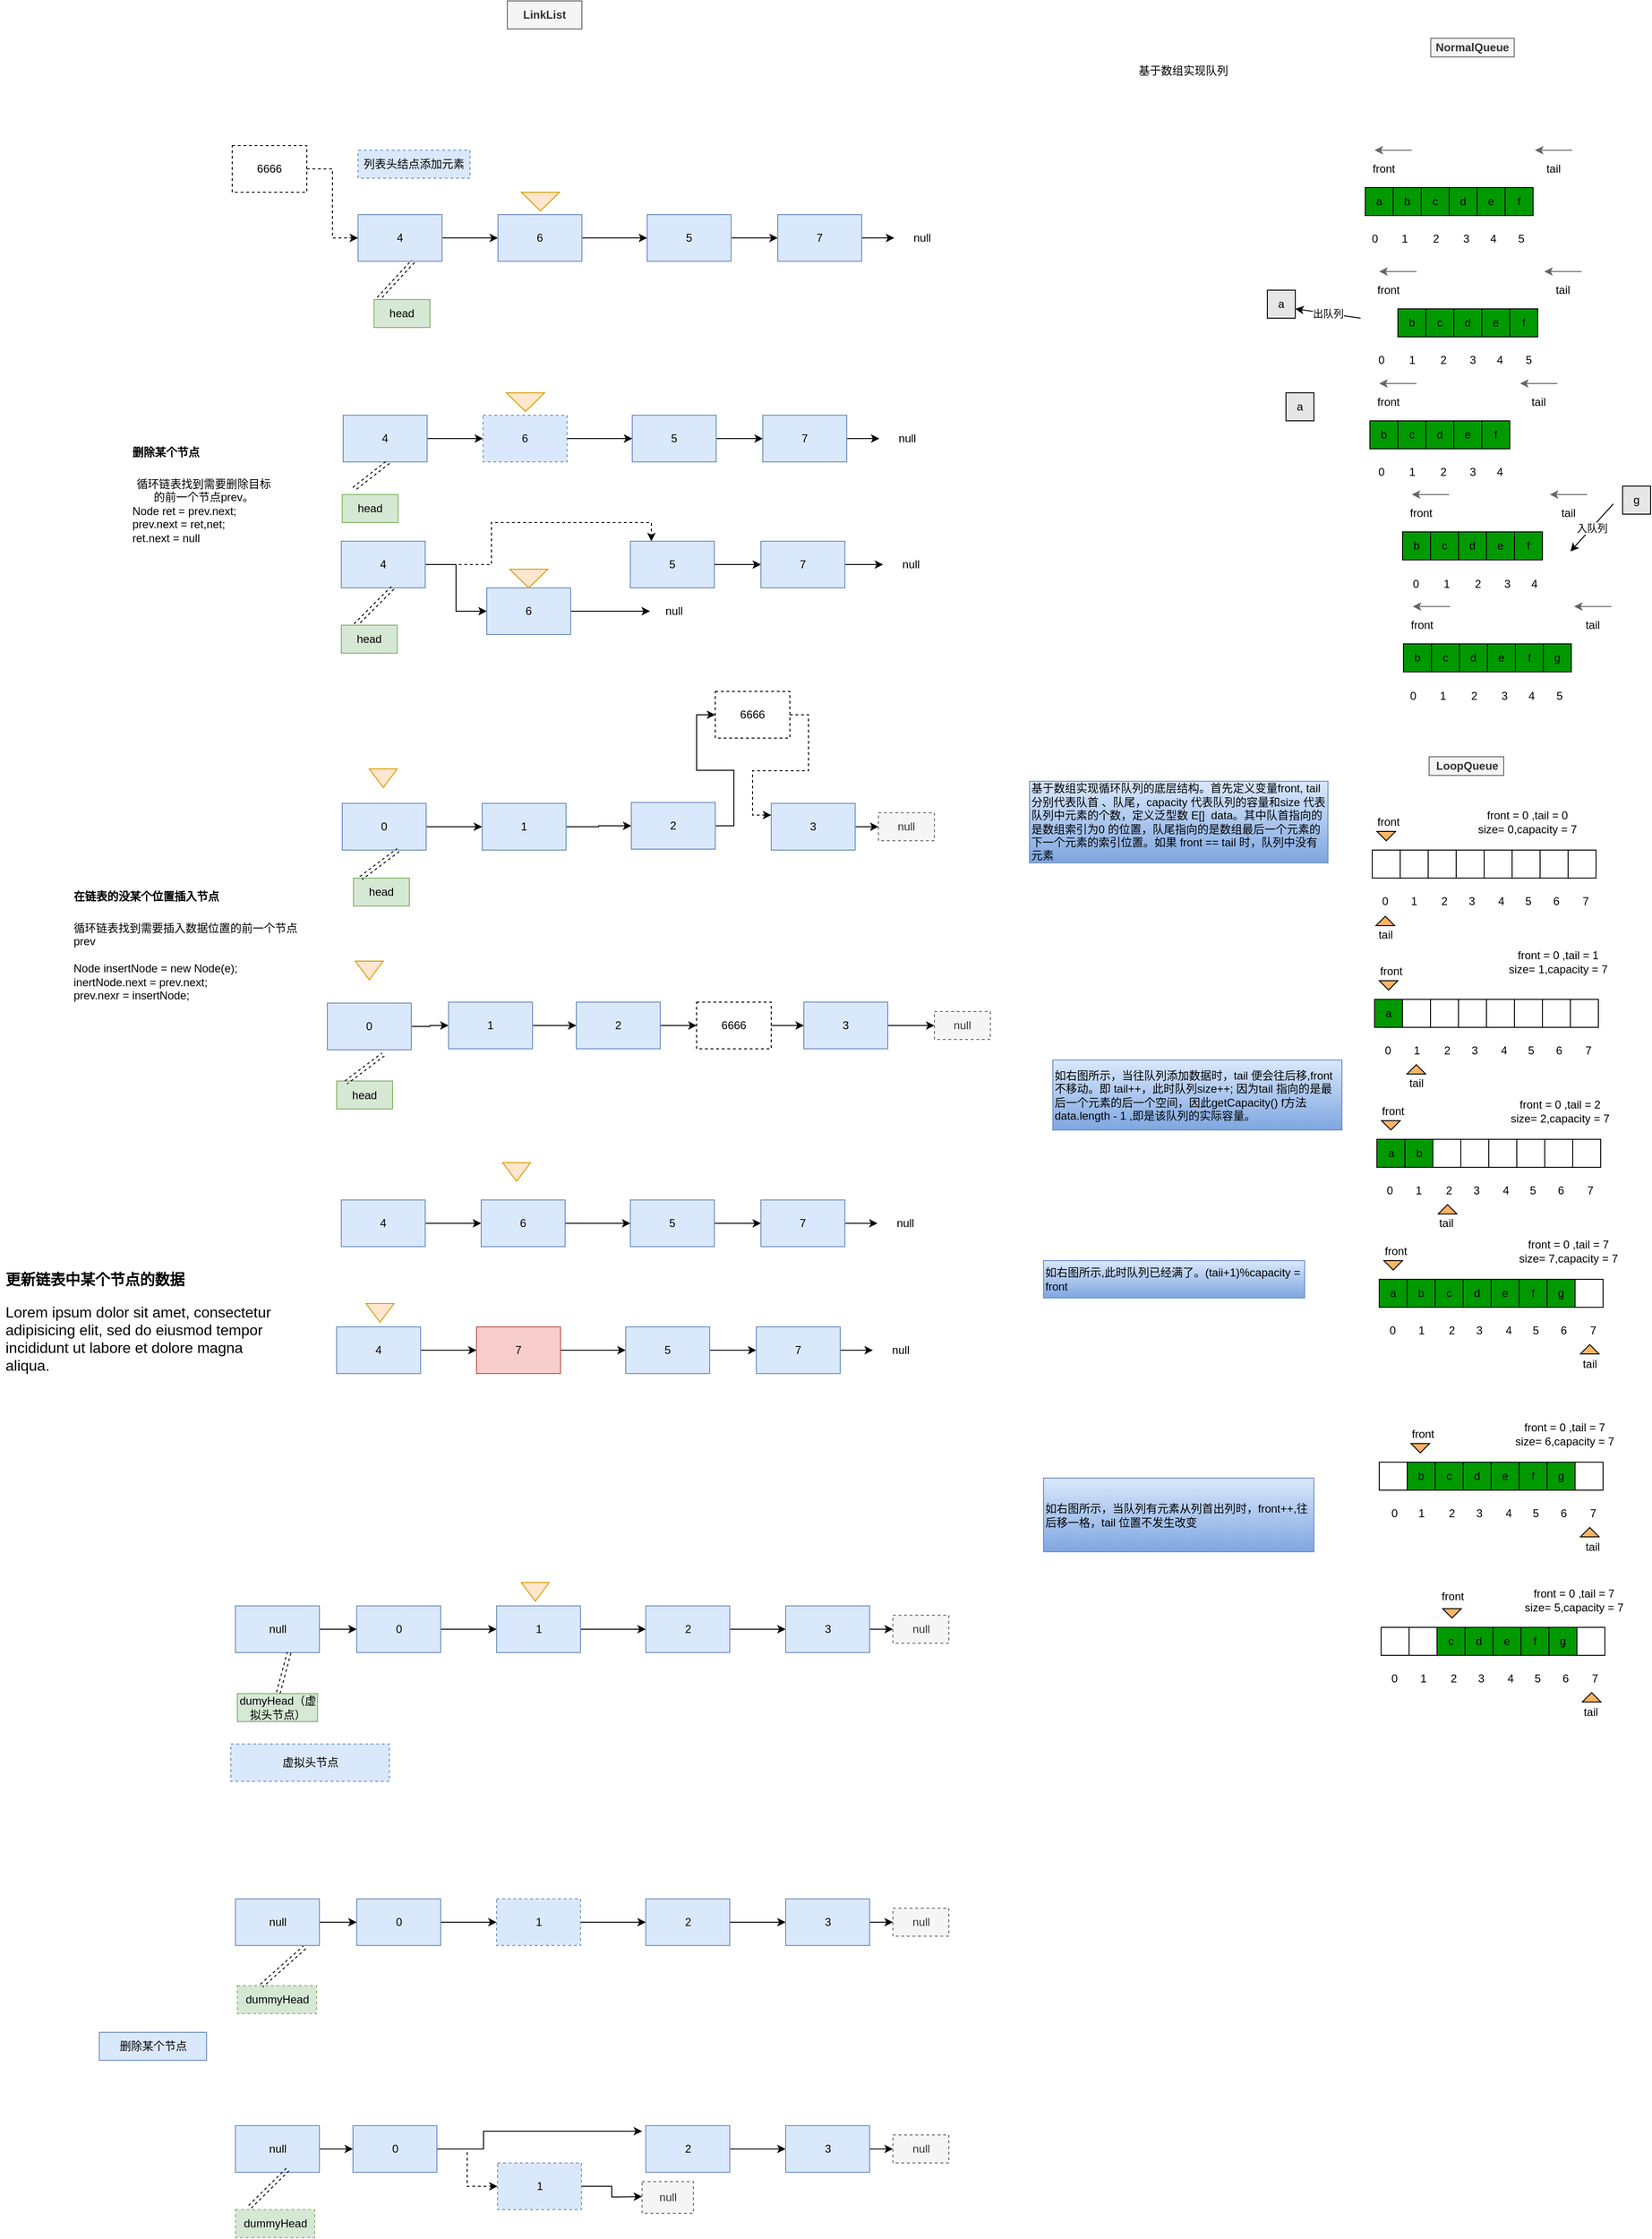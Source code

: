 <mxfile version="16.5.6" type="github">
  <diagram id="Mlr0pYLC5b41N5TcJUmN" name="第 1 页">
    <mxGraphModel dx="3303" dy="943" grid="1" gridSize="10" guides="1" tooltips="1" connect="1" arrows="1" fold="1" page="1" pageScale="1" pageWidth="827" pageHeight="1169" math="0" shadow="0">
      <root>
        <mxCell id="0" />
        <mxCell id="1" parent="0" />
        <mxCell id="6NcS7hRpo6igpyQ6YfD7-3" value="front" style="text;html=1;strokeColor=none;fillColor=none;align=center;verticalAlign=middle;whiteSpace=wrap;rounded=0;" parent="1" vertex="1">
          <mxGeometry x="430" y="180" width="40" height="20" as="geometry" />
        </mxCell>
        <mxCell id="6NcS7hRpo6igpyQ6YfD7-4" value="tail" style="text;html=1;strokeColor=none;fillColor=none;align=center;verticalAlign=middle;whiteSpace=wrap;rounded=0;" parent="1" vertex="1">
          <mxGeometry x="612" y="180" width="40" height="20" as="geometry" />
        </mxCell>
        <mxCell id="6NcS7hRpo6igpyQ6YfD7-5" value="&lt;span&gt;NormalQueue&lt;/span&gt;" style="text;html=1;strokeColor=#666666;fillColor=#f5f5f5;align=center;verticalAlign=middle;whiteSpace=wrap;rounded=0;fontStyle=1;fontColor=#333333;" parent="1" vertex="1">
          <mxGeometry x="500.25" y="50" width="89.5" height="20" as="geometry" />
        </mxCell>
        <mxCell id="6NcS7hRpo6igpyQ6YfD7-6" value="" style="endArrow=classic;html=1;fillColor=#f5f5f5;strokeColor=#666666;" parent="1" edge="1">
          <mxGeometry width="50" height="50" relative="1" as="geometry">
            <mxPoint x="652" y="170" as="sourcePoint" />
            <mxPoint x="612" y="170" as="targetPoint" />
          </mxGeometry>
        </mxCell>
        <mxCell id="6NcS7hRpo6igpyQ6YfD7-7" value="" style="endArrow=classic;html=1;fillColor=#f5f5f5;strokeColor=#666666;" parent="1" edge="1">
          <mxGeometry width="50" height="50" relative="1" as="geometry">
            <mxPoint x="480" y="170" as="sourcePoint" />
            <mxPoint x="440" y="170" as="targetPoint" />
          </mxGeometry>
        </mxCell>
        <mxCell id="6NcS7hRpo6igpyQ6YfD7-8" value="a" style="whiteSpace=wrap;html=1;aspect=fixed;fillColor=#009900;" parent="1" vertex="1">
          <mxGeometry x="430" y="210" width="30" height="30" as="geometry" />
        </mxCell>
        <mxCell id="6NcS7hRpo6igpyQ6YfD7-9" value="f" style="whiteSpace=wrap;html=1;aspect=fixed;fillColor=#009900;" parent="1" vertex="1">
          <mxGeometry x="580" y="210" width="30" height="30" as="geometry" />
        </mxCell>
        <mxCell id="6NcS7hRpo6igpyQ6YfD7-10" value="b" style="whiteSpace=wrap;html=1;aspect=fixed;fillColor=#009900;" parent="1" vertex="1">
          <mxGeometry x="460" y="210" width="30" height="30" as="geometry" />
        </mxCell>
        <mxCell id="6NcS7hRpo6igpyQ6YfD7-11" value="c" style="whiteSpace=wrap;html=1;aspect=fixed;fillColor=#009900;" parent="1" vertex="1">
          <mxGeometry x="490" y="210" width="30" height="30" as="geometry" />
        </mxCell>
        <mxCell id="6NcS7hRpo6igpyQ6YfD7-12" value="d" style="whiteSpace=wrap;html=1;aspect=fixed;fillColor=#009900;" parent="1" vertex="1">
          <mxGeometry x="520" y="210" width="30" height="30" as="geometry" />
        </mxCell>
        <mxCell id="6NcS7hRpo6igpyQ6YfD7-13" value="e" style="whiteSpace=wrap;html=1;aspect=fixed;fillColor=#009900;" parent="1" vertex="1">
          <mxGeometry x="550" y="210" width="30" height="30" as="geometry" />
        </mxCell>
        <mxCell id="6NcS7hRpo6igpyQ6YfD7-16" value="front" style="text;html=1;strokeColor=none;fillColor=none;align=center;verticalAlign=middle;whiteSpace=wrap;rounded=0;" parent="1" vertex="1">
          <mxGeometry x="435" y="310" width="40" height="20" as="geometry" />
        </mxCell>
        <mxCell id="6NcS7hRpo6igpyQ6YfD7-17" value="tail" style="text;html=1;strokeColor=none;fillColor=none;align=center;verticalAlign=middle;whiteSpace=wrap;rounded=0;" parent="1" vertex="1">
          <mxGeometry x="622" y="310" width="40" height="20" as="geometry" />
        </mxCell>
        <mxCell id="6NcS7hRpo6igpyQ6YfD7-18" value="" style="endArrow=classic;html=1;fillColor=#f5f5f5;strokeColor=#666666;" parent="1" edge="1">
          <mxGeometry width="50" height="50" relative="1" as="geometry">
            <mxPoint x="662" y="300" as="sourcePoint" />
            <mxPoint x="622" y="300" as="targetPoint" />
          </mxGeometry>
        </mxCell>
        <mxCell id="6NcS7hRpo6igpyQ6YfD7-19" value="" style="endArrow=classic;html=1;fillColor=#f5f5f5;strokeColor=#666666;" parent="1" edge="1">
          <mxGeometry width="50" height="50" relative="1" as="geometry">
            <mxPoint x="485" y="300" as="sourcePoint" />
            <mxPoint x="445" y="300" as="targetPoint" />
          </mxGeometry>
        </mxCell>
        <mxCell id="6NcS7hRpo6igpyQ6YfD7-20" value="a" style="whiteSpace=wrap;html=1;aspect=fixed;fillColor=#E6E6E6;" parent="1" vertex="1">
          <mxGeometry x="325" y="320" width="30" height="30" as="geometry" />
        </mxCell>
        <mxCell id="6NcS7hRpo6igpyQ6YfD7-21" value="f" style="whiteSpace=wrap;html=1;aspect=fixed;fillColor=#009900;" parent="1" vertex="1">
          <mxGeometry x="585" y="340" width="30" height="30" as="geometry" />
        </mxCell>
        <mxCell id="6NcS7hRpo6igpyQ6YfD7-22" value="b" style="whiteSpace=wrap;html=1;aspect=fixed;fillColor=#009900;" parent="1" vertex="1">
          <mxGeometry x="465" y="340" width="30" height="30" as="geometry" />
        </mxCell>
        <mxCell id="6NcS7hRpo6igpyQ6YfD7-23" value="c" style="whiteSpace=wrap;html=1;aspect=fixed;fillColor=#009900;" parent="1" vertex="1">
          <mxGeometry x="495" y="340" width="30" height="30" as="geometry" />
        </mxCell>
        <mxCell id="6NcS7hRpo6igpyQ6YfD7-24" value="d" style="whiteSpace=wrap;html=1;aspect=fixed;fillColor=#009900;" parent="1" vertex="1">
          <mxGeometry x="525" y="340" width="30" height="30" as="geometry" />
        </mxCell>
        <mxCell id="6NcS7hRpo6igpyQ6YfD7-25" value="e" style="whiteSpace=wrap;html=1;aspect=fixed;fillColor=#009900;" parent="1" vertex="1">
          <mxGeometry x="555" y="340" width="30" height="30" as="geometry" />
        </mxCell>
        <mxCell id="6NcS7hRpo6igpyQ6YfD7-28" value="出队列" style="endArrow=classic;html=1;" parent="1" edge="1">
          <mxGeometry relative="1" as="geometry">
            <mxPoint x="425" y="350" as="sourcePoint" />
            <mxPoint x="355" y="340" as="targetPoint" />
          </mxGeometry>
        </mxCell>
        <mxCell id="6NcS7hRpo6igpyQ6YfD7-44" value="front" style="text;html=1;strokeColor=none;fillColor=none;align=center;verticalAlign=middle;whiteSpace=wrap;rounded=0;" parent="1" vertex="1">
          <mxGeometry x="435" y="430" width="40" height="20" as="geometry" />
        </mxCell>
        <mxCell id="6NcS7hRpo6igpyQ6YfD7-45" value="tail" style="text;html=1;strokeColor=none;fillColor=none;align=center;verticalAlign=middle;whiteSpace=wrap;rounded=0;" parent="1" vertex="1">
          <mxGeometry x="596" y="430" width="40" height="20" as="geometry" />
        </mxCell>
        <mxCell id="6NcS7hRpo6igpyQ6YfD7-46" value="" style="endArrow=classic;html=1;fillColor=#f5f5f5;strokeColor=#666666;" parent="1" edge="1">
          <mxGeometry width="50" height="50" relative="1" as="geometry">
            <mxPoint x="636" y="420" as="sourcePoint" />
            <mxPoint x="596" y="420" as="targetPoint" />
          </mxGeometry>
        </mxCell>
        <mxCell id="6NcS7hRpo6igpyQ6YfD7-47" value="" style="endArrow=classic;html=1;fillColor=#f5f5f5;strokeColor=#666666;" parent="1" edge="1">
          <mxGeometry width="50" height="50" relative="1" as="geometry">
            <mxPoint x="485" y="420" as="sourcePoint" />
            <mxPoint x="445" y="420" as="targetPoint" />
          </mxGeometry>
        </mxCell>
        <mxCell id="6NcS7hRpo6igpyQ6YfD7-48" value="a" style="whiteSpace=wrap;html=1;aspect=fixed;fillColor=#E6E6E6;" parent="1" vertex="1">
          <mxGeometry x="345" y="430" width="30" height="30" as="geometry" />
        </mxCell>
        <mxCell id="6NcS7hRpo6igpyQ6YfD7-49" value="f" style="whiteSpace=wrap;html=1;aspect=fixed;fillColor=#009900;" parent="1" vertex="1">
          <mxGeometry x="555" y="460" width="30" height="30" as="geometry" />
        </mxCell>
        <mxCell id="6NcS7hRpo6igpyQ6YfD7-50" value="b" style="whiteSpace=wrap;html=1;aspect=fixed;fillColor=#009900;" parent="1" vertex="1">
          <mxGeometry x="435" y="460" width="30" height="30" as="geometry" />
        </mxCell>
        <mxCell id="6NcS7hRpo6igpyQ6YfD7-51" value="c" style="whiteSpace=wrap;html=1;aspect=fixed;fillColor=#009900;" parent="1" vertex="1">
          <mxGeometry x="465" y="460" width="30" height="30" as="geometry" />
        </mxCell>
        <mxCell id="6NcS7hRpo6igpyQ6YfD7-52" value="d" style="whiteSpace=wrap;html=1;aspect=fixed;fillColor=#009900;" parent="1" vertex="1">
          <mxGeometry x="495" y="460" width="30" height="30" as="geometry" />
        </mxCell>
        <mxCell id="6NcS7hRpo6igpyQ6YfD7-53" value="e" style="whiteSpace=wrap;html=1;aspect=fixed;fillColor=#009900;" parent="1" vertex="1">
          <mxGeometry x="525" y="460" width="30" height="30" as="geometry" />
        </mxCell>
        <mxCell id="6NcS7hRpo6igpyQ6YfD7-57" value="front" style="text;html=1;strokeColor=none;fillColor=none;align=center;verticalAlign=middle;whiteSpace=wrap;rounded=0;" parent="1" vertex="1">
          <mxGeometry x="470" y="549" width="40" height="20" as="geometry" />
        </mxCell>
        <mxCell id="6NcS7hRpo6igpyQ6YfD7-58" value="tail" style="text;html=1;strokeColor=none;fillColor=none;align=center;verticalAlign=middle;whiteSpace=wrap;rounded=0;" parent="1" vertex="1">
          <mxGeometry x="628" y="549" width="40" height="20" as="geometry" />
        </mxCell>
        <mxCell id="6NcS7hRpo6igpyQ6YfD7-59" value="" style="endArrow=classic;html=1;fillColor=#f5f5f5;strokeColor=#666666;" parent="1" edge="1">
          <mxGeometry width="50" height="50" relative="1" as="geometry">
            <mxPoint x="668" y="539" as="sourcePoint" />
            <mxPoint x="628" y="539" as="targetPoint" />
          </mxGeometry>
        </mxCell>
        <mxCell id="6NcS7hRpo6igpyQ6YfD7-60" value="" style="endArrow=classic;html=1;fillColor=#f5f5f5;strokeColor=#666666;" parent="1" edge="1">
          <mxGeometry width="50" height="50" relative="1" as="geometry">
            <mxPoint x="520" y="539" as="sourcePoint" />
            <mxPoint x="480" y="539" as="targetPoint" />
          </mxGeometry>
        </mxCell>
        <mxCell id="6NcS7hRpo6igpyQ6YfD7-61" value="f" style="whiteSpace=wrap;html=1;aspect=fixed;fillColor=#009900;" parent="1" vertex="1">
          <mxGeometry x="590" y="579" width="30" height="30" as="geometry" />
        </mxCell>
        <mxCell id="6NcS7hRpo6igpyQ6YfD7-62" value="b" style="whiteSpace=wrap;html=1;aspect=fixed;fillColor=#009900;" parent="1" vertex="1">
          <mxGeometry x="470" y="579" width="30" height="30" as="geometry" />
        </mxCell>
        <mxCell id="6NcS7hRpo6igpyQ6YfD7-63" value="c" style="whiteSpace=wrap;html=1;aspect=fixed;fillColor=#009900;" parent="1" vertex="1">
          <mxGeometry x="500" y="579" width="30" height="30" as="geometry" />
        </mxCell>
        <mxCell id="6NcS7hRpo6igpyQ6YfD7-64" value="d" style="whiteSpace=wrap;html=1;aspect=fixed;fillColor=#009900;" parent="1" vertex="1">
          <mxGeometry x="530" y="579" width="30" height="30" as="geometry" />
        </mxCell>
        <mxCell id="6NcS7hRpo6igpyQ6YfD7-65" value="e" style="whiteSpace=wrap;html=1;aspect=fixed;fillColor=#009900;" parent="1" vertex="1">
          <mxGeometry x="560" y="579" width="30" height="30" as="geometry" />
        </mxCell>
        <mxCell id="6NcS7hRpo6igpyQ6YfD7-66" value="g" style="whiteSpace=wrap;html=1;aspect=fixed;fillColor=#E6E6E6;" parent="1" vertex="1">
          <mxGeometry x="706" y="530" width="30" height="30" as="geometry" />
        </mxCell>
        <mxCell id="6NcS7hRpo6igpyQ6YfD7-68" value="入队列" style="endArrow=classic;html=1;" parent="1" edge="1">
          <mxGeometry relative="1" as="geometry">
            <mxPoint x="696" y="549" as="sourcePoint" />
            <mxPoint x="650" y="600" as="targetPoint" />
          </mxGeometry>
        </mxCell>
        <mxCell id="6NcS7hRpo6igpyQ6YfD7-73" value="front" style="text;html=1;strokeColor=none;fillColor=none;align=center;verticalAlign=middle;whiteSpace=wrap;rounded=0;" parent="1" vertex="1">
          <mxGeometry x="471" y="669" width="40" height="20" as="geometry" />
        </mxCell>
        <mxCell id="6NcS7hRpo6igpyQ6YfD7-74" value="tail" style="text;html=1;strokeColor=none;fillColor=none;align=center;verticalAlign=middle;whiteSpace=wrap;rounded=0;" parent="1" vertex="1">
          <mxGeometry x="654" y="669" width="40" height="20" as="geometry" />
        </mxCell>
        <mxCell id="6NcS7hRpo6igpyQ6YfD7-75" value="" style="endArrow=classic;html=1;fillColor=#f5f5f5;strokeColor=#666666;" parent="1" edge="1">
          <mxGeometry width="50" height="50" relative="1" as="geometry">
            <mxPoint x="694" y="659" as="sourcePoint" />
            <mxPoint x="654" y="659" as="targetPoint" />
          </mxGeometry>
        </mxCell>
        <mxCell id="6NcS7hRpo6igpyQ6YfD7-76" value="" style="endArrow=classic;html=1;fillColor=#f5f5f5;strokeColor=#666666;" parent="1" edge="1">
          <mxGeometry width="50" height="50" relative="1" as="geometry">
            <mxPoint x="521" y="659" as="sourcePoint" />
            <mxPoint x="481" y="659" as="targetPoint" />
          </mxGeometry>
        </mxCell>
        <mxCell id="6NcS7hRpo6igpyQ6YfD7-77" value="f" style="whiteSpace=wrap;html=1;aspect=fixed;fillColor=#009900;" parent="1" vertex="1">
          <mxGeometry x="591" y="699" width="30" height="30" as="geometry" />
        </mxCell>
        <mxCell id="6NcS7hRpo6igpyQ6YfD7-78" value="b" style="whiteSpace=wrap;html=1;aspect=fixed;fillColor=#009900;" parent="1" vertex="1">
          <mxGeometry x="471" y="699" width="30" height="30" as="geometry" />
        </mxCell>
        <mxCell id="6NcS7hRpo6igpyQ6YfD7-79" value="c" style="whiteSpace=wrap;html=1;aspect=fixed;fillColor=#009900;" parent="1" vertex="1">
          <mxGeometry x="501" y="699" width="30" height="30" as="geometry" />
        </mxCell>
        <mxCell id="6NcS7hRpo6igpyQ6YfD7-80" value="d" style="whiteSpace=wrap;html=1;aspect=fixed;fillColor=#009900;" parent="1" vertex="1">
          <mxGeometry x="531" y="699" width="30" height="30" as="geometry" />
        </mxCell>
        <mxCell id="6NcS7hRpo6igpyQ6YfD7-81" value="e" style="whiteSpace=wrap;html=1;aspect=fixed;fillColor=#009900;" parent="1" vertex="1">
          <mxGeometry x="561" y="699" width="30" height="30" as="geometry" />
        </mxCell>
        <mxCell id="6NcS7hRpo6igpyQ6YfD7-84" value="g" style="whiteSpace=wrap;html=1;aspect=fixed;fillColor=#009900;" parent="1" vertex="1">
          <mxGeometry x="621" y="699" width="30" height="30" as="geometry" />
        </mxCell>
        <mxCell id="6NcS7hRpo6igpyQ6YfD7-85" value="&lt;span&gt;LoopQueue&lt;/span&gt;" style="text;html=1;align=center;verticalAlign=middle;resizable=0;points=[];autosize=1;strokeColor=#666666;fontColor=#333333;fillColor=#f5f5f5;fontStyle=1" parent="1" vertex="1">
          <mxGeometry x="498.5" y="820" width="80" height="20" as="geometry" />
        </mxCell>
        <mxCell id="sEM_x0LTF23ETzQpCbNc-15" value="front" style="text;html=1;strokeColor=none;fillColor=none;align=center;verticalAlign=middle;whiteSpace=wrap;rounded=0;" parent="1" vertex="1">
          <mxGeometry x="435" y="880" width="40" height="20" as="geometry" />
        </mxCell>
        <mxCell id="sEM_x0LTF23ETzQpCbNc-16" value="tail" style="text;html=1;strokeColor=none;fillColor=none;align=center;verticalAlign=middle;whiteSpace=wrap;rounded=0;" parent="1" vertex="1">
          <mxGeometry x="432" y="1001" width="40" height="20" as="geometry" />
        </mxCell>
        <mxCell id="sEM_x0LTF23ETzQpCbNc-20" value="" style="whiteSpace=wrap;html=1;aspect=fixed;" parent="1" vertex="1">
          <mxGeometry x="587.5" y="920" width="30" height="30" as="geometry" />
        </mxCell>
        <mxCell id="sEM_x0LTF23ETzQpCbNc-21" value="" style="whiteSpace=wrap;html=1;aspect=fixed;" parent="1" vertex="1">
          <mxGeometry x="467.5" y="920" width="30" height="30" as="geometry" />
        </mxCell>
        <mxCell id="sEM_x0LTF23ETzQpCbNc-22" value="" style="whiteSpace=wrap;html=1;aspect=fixed;" parent="1" vertex="1">
          <mxGeometry x="497.5" y="920" width="30" height="30" as="geometry" />
        </mxCell>
        <mxCell id="sEM_x0LTF23ETzQpCbNc-23" value="" style="whiteSpace=wrap;html=1;aspect=fixed;" parent="1" vertex="1">
          <mxGeometry x="527.5" y="920" width="30" height="30" as="geometry" />
        </mxCell>
        <mxCell id="sEM_x0LTF23ETzQpCbNc-24" value="" style="whiteSpace=wrap;html=1;aspect=fixed;" parent="1" vertex="1">
          <mxGeometry x="557.5" y="920" width="30" height="30" as="geometry" />
        </mxCell>
        <mxCell id="sEM_x0LTF23ETzQpCbNc-28" value="" style="whiteSpace=wrap;html=1;aspect=fixed;fillColor=#FFFFFF;" parent="1" vertex="1">
          <mxGeometry x="617.5" y="920" width="30" height="30" as="geometry" />
        </mxCell>
        <mxCell id="sEM_x0LTF23ETzQpCbNc-29" value="" style="whiteSpace=wrap;html=1;aspect=fixed;fillColor=#FFFFFF;" parent="1" vertex="1">
          <mxGeometry x="647.5" y="920" width="30" height="30" as="geometry" />
        </mxCell>
        <mxCell id="sEM_x0LTF23ETzQpCbNc-34" value="0" style="text;html=1;align=center;verticalAlign=middle;whiteSpace=wrap;rounded=0;" parent="1" vertex="1">
          <mxGeometry x="445" y="960" width="12.5" height="30" as="geometry" />
        </mxCell>
        <mxCell id="sEM_x0LTF23ETzQpCbNc-36" value="1" style="text;html=1;align=center;verticalAlign=middle;whiteSpace=wrap;rounded=0;" parent="1" vertex="1">
          <mxGeometry x="475" y="960" width="15" height="30" as="geometry" />
        </mxCell>
        <mxCell id="sEM_x0LTF23ETzQpCbNc-37" value="2" style="text;html=1;align=center;verticalAlign=middle;whiteSpace=wrap;rounded=0;" parent="1" vertex="1">
          <mxGeometry x="510" y="960" width="9.5" height="30" as="geometry" />
        </mxCell>
        <mxCell id="sEM_x0LTF23ETzQpCbNc-38" value="3" style="text;html=1;align=center;verticalAlign=middle;whiteSpace=wrap;rounded=0;" parent="1" vertex="1">
          <mxGeometry x="539" y="960" width="10.5" height="30" as="geometry" />
        </mxCell>
        <mxCell id="sEM_x0LTF23ETzQpCbNc-39" value="4" style="text;html=1;align=center;verticalAlign=middle;whiteSpace=wrap;rounded=0;" parent="1" vertex="1">
          <mxGeometry x="571" y="960" width="9.5" height="30" as="geometry" />
        </mxCell>
        <mxCell id="sEM_x0LTF23ETzQpCbNc-40" value="5" style="text;html=1;align=center;verticalAlign=middle;whiteSpace=wrap;rounded=0;" parent="1" vertex="1">
          <mxGeometry x="600" y="960" width="10" height="30" as="geometry" />
        </mxCell>
        <mxCell id="sEM_x0LTF23ETzQpCbNc-42" value="6" style="text;html=1;align=center;verticalAlign=middle;whiteSpace=wrap;rounded=0;" parent="1" vertex="1">
          <mxGeometry x="630" y="960" width="10" height="30" as="geometry" />
        </mxCell>
        <mxCell id="sEM_x0LTF23ETzQpCbNc-43" value="7" style="text;html=1;align=center;verticalAlign=middle;whiteSpace=wrap;rounded=0;" parent="1" vertex="1">
          <mxGeometry x="660" y="960" width="12.5" height="30" as="geometry" />
        </mxCell>
        <mxCell id="sEM_x0LTF23ETzQpCbNc-46" value="0" style="text;html=1;align=center;verticalAlign=middle;whiteSpace=wrap;rounded=0;" parent="1" vertex="1">
          <mxGeometry x="468.5" y="740" width="25" height="30" as="geometry" />
        </mxCell>
        <mxCell id="sEM_x0LTF23ETzQpCbNc-47" value="1" style="text;html=1;align=center;verticalAlign=middle;whiteSpace=wrap;rounded=0;" parent="1" vertex="1">
          <mxGeometry x="501" y="740" width="25" height="30" as="geometry" />
        </mxCell>
        <mxCell id="sEM_x0LTF23ETzQpCbNc-48" value="2" style="text;html=1;align=center;verticalAlign=middle;whiteSpace=wrap;rounded=0;" parent="1" vertex="1">
          <mxGeometry x="533" y="740" width="27.5" height="30" as="geometry" />
        </mxCell>
        <mxCell id="sEM_x0LTF23ETzQpCbNc-49" value="3" style="text;html=1;align=center;verticalAlign=middle;whiteSpace=wrap;rounded=0;" parent="1" vertex="1">
          <mxGeometry x="566.5" y="740" width="25" height="30" as="geometry" />
        </mxCell>
        <mxCell id="sEM_x0LTF23ETzQpCbNc-50" value="4" style="text;html=1;align=center;verticalAlign=middle;whiteSpace=wrap;rounded=0;" parent="1" vertex="1">
          <mxGeometry x="595.5" y="740" width="25" height="30" as="geometry" />
        </mxCell>
        <mxCell id="sEM_x0LTF23ETzQpCbNc-51" value="5" style="text;html=1;align=center;verticalAlign=middle;whiteSpace=wrap;rounded=0;" parent="1" vertex="1">
          <mxGeometry x="626" y="740" width="25" height="30" as="geometry" />
        </mxCell>
        <mxCell id="sEM_x0LTF23ETzQpCbNc-52" value="0" style="text;html=1;align=center;verticalAlign=middle;whiteSpace=wrap;rounded=0;" parent="1" vertex="1">
          <mxGeometry x="472" y="620" width="25" height="30" as="geometry" />
        </mxCell>
        <mxCell id="sEM_x0LTF23ETzQpCbNc-53" value="1" style="text;html=1;align=center;verticalAlign=middle;whiteSpace=wrap;rounded=0;" parent="1" vertex="1">
          <mxGeometry x="504.5" y="620" width="25" height="30" as="geometry" />
        </mxCell>
        <mxCell id="sEM_x0LTF23ETzQpCbNc-54" value="2" style="text;html=1;align=center;verticalAlign=middle;whiteSpace=wrap;rounded=0;" parent="1" vertex="1">
          <mxGeometry x="536.5" y="620" width="27.5" height="30" as="geometry" />
        </mxCell>
        <mxCell id="sEM_x0LTF23ETzQpCbNc-55" value="3" style="text;html=1;align=center;verticalAlign=middle;whiteSpace=wrap;rounded=0;" parent="1" vertex="1">
          <mxGeometry x="570" y="620" width="25" height="30" as="geometry" />
        </mxCell>
        <mxCell id="sEM_x0LTF23ETzQpCbNc-56" value="4" style="text;html=1;align=center;verticalAlign=middle;whiteSpace=wrap;rounded=0;" parent="1" vertex="1">
          <mxGeometry x="599" y="620" width="25" height="30" as="geometry" />
        </mxCell>
        <mxCell id="sEM_x0LTF23ETzQpCbNc-58" value="0" style="text;html=1;align=center;verticalAlign=middle;whiteSpace=wrap;rounded=0;" parent="1" vertex="1">
          <mxGeometry x="435" y="500" width="25" height="30" as="geometry" />
        </mxCell>
        <mxCell id="sEM_x0LTF23ETzQpCbNc-59" value="1" style="text;html=1;align=center;verticalAlign=middle;whiteSpace=wrap;rounded=0;" parent="1" vertex="1">
          <mxGeometry x="467.5" y="500" width="25" height="30" as="geometry" />
        </mxCell>
        <mxCell id="sEM_x0LTF23ETzQpCbNc-60" value="2" style="text;html=1;align=center;verticalAlign=middle;whiteSpace=wrap;rounded=0;" parent="1" vertex="1">
          <mxGeometry x="499.5" y="500" width="27.5" height="30" as="geometry" />
        </mxCell>
        <mxCell id="sEM_x0LTF23ETzQpCbNc-61" value="3" style="text;html=1;align=center;verticalAlign=middle;whiteSpace=wrap;rounded=0;" parent="1" vertex="1">
          <mxGeometry x="533" y="500" width="25" height="30" as="geometry" />
        </mxCell>
        <mxCell id="sEM_x0LTF23ETzQpCbNc-62" value="4" style="text;html=1;align=center;verticalAlign=middle;whiteSpace=wrap;rounded=0;" parent="1" vertex="1">
          <mxGeometry x="562" y="500" width="25" height="30" as="geometry" />
        </mxCell>
        <mxCell id="sEM_x0LTF23ETzQpCbNc-64" value="0" style="text;html=1;align=center;verticalAlign=middle;whiteSpace=wrap;rounded=0;" parent="1" vertex="1">
          <mxGeometry x="427.5" y="250" width="25" height="30" as="geometry" />
        </mxCell>
        <mxCell id="sEM_x0LTF23ETzQpCbNc-65" value="1" style="text;html=1;align=center;verticalAlign=middle;whiteSpace=wrap;rounded=0;" parent="1" vertex="1">
          <mxGeometry x="460" y="250" width="25" height="30" as="geometry" />
        </mxCell>
        <mxCell id="sEM_x0LTF23ETzQpCbNc-66" value="2" style="text;html=1;align=center;verticalAlign=middle;whiteSpace=wrap;rounded=0;" parent="1" vertex="1">
          <mxGeometry x="492" y="250" width="27.5" height="30" as="geometry" />
        </mxCell>
        <mxCell id="sEM_x0LTF23ETzQpCbNc-67" value="3" style="text;html=1;align=center;verticalAlign=middle;whiteSpace=wrap;rounded=0;" parent="1" vertex="1">
          <mxGeometry x="525.5" y="250" width="25" height="30" as="geometry" />
        </mxCell>
        <mxCell id="sEM_x0LTF23ETzQpCbNc-68" value="4" style="text;html=1;align=center;verticalAlign=middle;whiteSpace=wrap;rounded=0;" parent="1" vertex="1">
          <mxGeometry x="554.5" y="250" width="25" height="30" as="geometry" />
        </mxCell>
        <mxCell id="sEM_x0LTF23ETzQpCbNc-69" value="5" style="text;html=1;align=center;verticalAlign=middle;whiteSpace=wrap;rounded=0;" parent="1" vertex="1">
          <mxGeometry x="585" y="250" width="25" height="30" as="geometry" />
        </mxCell>
        <mxCell id="sEM_x0LTF23ETzQpCbNc-70" value="0" style="text;html=1;align=center;verticalAlign=middle;whiteSpace=wrap;rounded=0;" parent="1" vertex="1">
          <mxGeometry x="435" y="380" width="25" height="30" as="geometry" />
        </mxCell>
        <mxCell id="sEM_x0LTF23ETzQpCbNc-71" value="1" style="text;html=1;align=center;verticalAlign=middle;whiteSpace=wrap;rounded=0;" parent="1" vertex="1">
          <mxGeometry x="467.5" y="380" width="25" height="30" as="geometry" />
        </mxCell>
        <mxCell id="sEM_x0LTF23ETzQpCbNc-72" value="2" style="text;html=1;align=center;verticalAlign=middle;whiteSpace=wrap;rounded=0;" parent="1" vertex="1">
          <mxGeometry x="499.5" y="380" width="27.5" height="30" as="geometry" />
        </mxCell>
        <mxCell id="sEM_x0LTF23ETzQpCbNc-73" value="3" style="text;html=1;align=center;verticalAlign=middle;whiteSpace=wrap;rounded=0;" parent="1" vertex="1">
          <mxGeometry x="533" y="380" width="25" height="30" as="geometry" />
        </mxCell>
        <mxCell id="sEM_x0LTF23ETzQpCbNc-74" value="4" style="text;html=1;align=center;verticalAlign=middle;whiteSpace=wrap;rounded=0;" parent="1" vertex="1">
          <mxGeometry x="562" y="380" width="25" height="30" as="geometry" />
        </mxCell>
        <mxCell id="sEM_x0LTF23ETzQpCbNc-75" value="5" style="text;html=1;align=center;verticalAlign=middle;whiteSpace=wrap;rounded=0;" parent="1" vertex="1">
          <mxGeometry x="592.5" y="380" width="25" height="30" as="geometry" />
        </mxCell>
        <mxCell id="sEM_x0LTF23ETzQpCbNc-80" value="" style="triangle;whiteSpace=wrap;html=1;fontColor=#000000;strokeColor=default;fillColor=#FFB366;direction=north;rotation=-180;" parent="1" vertex="1">
          <mxGeometry x="442.5" y="900" width="20" height="10" as="geometry" />
        </mxCell>
        <mxCell id="sEM_x0LTF23ETzQpCbNc-82" value="" style="triangle;whiteSpace=wrap;html=1;fontColor=#000000;strokeColor=default;fillColor=#FFB366;direction=south;rotation=-180;" parent="1" vertex="1">
          <mxGeometry x="441.5" y="991" width="20" height="10" as="geometry" />
        </mxCell>
        <mxCell id="sEM_x0LTF23ETzQpCbNc-83" value="基于数组实现循环队列的底层结构。首先定义变量front, tail 分别代表队首 、队尾，capacity 代表队列的容量和size 代表队列中元素的个数，定义泛型数 E[]&amp;nbsp; data。其中队首指向的是数组索引为0 的位置，队尾指向的是数组最后一个元素的下一个元素的索引位置。如果 front == tail 时，队列中没有元素&amp;nbsp;" style="text;html=1;align=left;verticalAlign=middle;whiteSpace=wrap;rounded=0;fillColor=#dae8fc;gradientColor=#7ea6e0;strokeColor=#6c8ebf;" parent="1" vertex="1">
          <mxGeometry x="70" y="846.25" width="320" height="87.5" as="geometry" />
        </mxCell>
        <mxCell id="sEM_x0LTF23ETzQpCbNc-84" value="" style="whiteSpace=wrap;html=1;aspect=fixed;" parent="1" vertex="1">
          <mxGeometry x="437.5" y="920" width="30" height="30" as="geometry" />
        </mxCell>
        <mxCell id="sEM_x0LTF23ETzQpCbNc-99" value="front" style="text;html=1;strokeColor=none;fillColor=none;align=center;verticalAlign=middle;whiteSpace=wrap;rounded=0;" parent="1" vertex="1">
          <mxGeometry x="437.5" y="1040" width="40" height="20" as="geometry" />
        </mxCell>
        <mxCell id="sEM_x0LTF23ETzQpCbNc-100" value="tail" style="text;html=1;strokeColor=none;fillColor=none;align=center;verticalAlign=middle;whiteSpace=wrap;rounded=0;" parent="1" vertex="1">
          <mxGeometry x="465.25" y="1160" width="40" height="20" as="geometry" />
        </mxCell>
        <mxCell id="sEM_x0LTF23ETzQpCbNc-101" value="" style="whiteSpace=wrap;html=1;aspect=fixed;" parent="1" vertex="1">
          <mxGeometry x="590" y="1080" width="30" height="30" as="geometry" />
        </mxCell>
        <mxCell id="sEM_x0LTF23ETzQpCbNc-102" value="" style="whiteSpace=wrap;html=1;aspect=fixed;" parent="1" vertex="1">
          <mxGeometry x="470" y="1080" width="30" height="30" as="geometry" />
        </mxCell>
        <mxCell id="sEM_x0LTF23ETzQpCbNc-103" value="" style="whiteSpace=wrap;html=1;aspect=fixed;" parent="1" vertex="1">
          <mxGeometry x="500" y="1080" width="30" height="30" as="geometry" />
        </mxCell>
        <mxCell id="sEM_x0LTF23ETzQpCbNc-104" value="" style="whiteSpace=wrap;html=1;aspect=fixed;" parent="1" vertex="1">
          <mxGeometry x="530" y="1080" width="30" height="30" as="geometry" />
        </mxCell>
        <mxCell id="sEM_x0LTF23ETzQpCbNc-105" value="" style="whiteSpace=wrap;html=1;aspect=fixed;" parent="1" vertex="1">
          <mxGeometry x="560" y="1080" width="30" height="30" as="geometry" />
        </mxCell>
        <mxCell id="sEM_x0LTF23ETzQpCbNc-106" value="" style="whiteSpace=wrap;html=1;aspect=fixed;fillColor=#FFFFFF;" parent="1" vertex="1">
          <mxGeometry x="620" y="1080" width="30" height="30" as="geometry" />
        </mxCell>
        <mxCell id="sEM_x0LTF23ETzQpCbNc-107" value="" style="whiteSpace=wrap;html=1;aspect=fixed;fillColor=#FFFFFF;" parent="1" vertex="1">
          <mxGeometry x="650" y="1080" width="30" height="30" as="geometry" />
        </mxCell>
        <mxCell id="sEM_x0LTF23ETzQpCbNc-108" value="0" style="text;html=1;align=center;verticalAlign=middle;whiteSpace=wrap;rounded=0;" parent="1" vertex="1">
          <mxGeometry x="447.5" y="1120" width="12.5" height="30" as="geometry" />
        </mxCell>
        <mxCell id="sEM_x0LTF23ETzQpCbNc-109" value="1" style="text;html=1;align=center;verticalAlign=middle;whiteSpace=wrap;rounded=0;" parent="1" vertex="1">
          <mxGeometry x="477.5" y="1120" width="15" height="30" as="geometry" />
        </mxCell>
        <mxCell id="sEM_x0LTF23ETzQpCbNc-110" value="2" style="text;html=1;align=center;verticalAlign=middle;whiteSpace=wrap;rounded=0;" parent="1" vertex="1">
          <mxGeometry x="512.5" y="1120" width="9.5" height="30" as="geometry" />
        </mxCell>
        <mxCell id="sEM_x0LTF23ETzQpCbNc-111" value="3" style="text;html=1;align=center;verticalAlign=middle;whiteSpace=wrap;rounded=0;" parent="1" vertex="1">
          <mxGeometry x="541.5" y="1120" width="10.5" height="30" as="geometry" />
        </mxCell>
        <mxCell id="sEM_x0LTF23ETzQpCbNc-112" value="4" style="text;html=1;align=center;verticalAlign=middle;whiteSpace=wrap;rounded=0;" parent="1" vertex="1">
          <mxGeometry x="573.5" y="1120" width="9.5" height="30" as="geometry" />
        </mxCell>
        <mxCell id="sEM_x0LTF23ETzQpCbNc-113" value="5" style="text;html=1;align=center;verticalAlign=middle;whiteSpace=wrap;rounded=0;" parent="1" vertex="1">
          <mxGeometry x="602.5" y="1120" width="10" height="30" as="geometry" />
        </mxCell>
        <mxCell id="sEM_x0LTF23ETzQpCbNc-114" value="6" style="text;html=1;align=center;verticalAlign=middle;whiteSpace=wrap;rounded=0;" parent="1" vertex="1">
          <mxGeometry x="632.5" y="1120" width="10" height="30" as="geometry" />
        </mxCell>
        <mxCell id="sEM_x0LTF23ETzQpCbNc-115" value="7" style="text;html=1;align=center;verticalAlign=middle;whiteSpace=wrap;rounded=0;" parent="1" vertex="1">
          <mxGeometry x="662.5" y="1120" width="12.5" height="30" as="geometry" />
        </mxCell>
        <mxCell id="sEM_x0LTF23ETzQpCbNc-116" value="" style="triangle;whiteSpace=wrap;html=1;fontColor=#000000;strokeColor=default;fillColor=#FFB366;direction=north;rotation=-180;" parent="1" vertex="1">
          <mxGeometry x="445" y="1060" width="20" height="10" as="geometry" />
        </mxCell>
        <mxCell id="sEM_x0LTF23ETzQpCbNc-117" value="" style="triangle;whiteSpace=wrap;html=1;fontColor=#000000;strokeColor=default;fillColor=#FFB366;direction=south;rotation=-180;" parent="1" vertex="1">
          <mxGeometry x="474.75" y="1150" width="20" height="10" as="geometry" />
        </mxCell>
        <mxCell id="sEM_x0LTF23ETzQpCbNc-118" value="a" style="whiteSpace=wrap;html=1;aspect=fixed;fillColor=#009900;" parent="1" vertex="1">
          <mxGeometry x="440" y="1080" width="30" height="30" as="geometry" />
        </mxCell>
        <mxCell id="sEM_x0LTF23ETzQpCbNc-121" value="front" style="text;html=1;strokeColor=none;fillColor=none;align=center;verticalAlign=middle;whiteSpace=wrap;rounded=0;" parent="1" vertex="1">
          <mxGeometry x="440" y="1190" width="40" height="20" as="geometry" />
        </mxCell>
        <mxCell id="sEM_x0LTF23ETzQpCbNc-122" value="tail" style="text;html=1;strokeColor=none;fillColor=none;align=center;verticalAlign=middle;whiteSpace=wrap;rounded=0;" parent="1" vertex="1">
          <mxGeometry x="497" y="1310" width="40" height="20" as="geometry" />
        </mxCell>
        <mxCell id="sEM_x0LTF23ETzQpCbNc-123" value="" style="whiteSpace=wrap;html=1;aspect=fixed;" parent="1" vertex="1">
          <mxGeometry x="592.5" y="1230" width="30" height="30" as="geometry" />
        </mxCell>
        <mxCell id="sEM_x0LTF23ETzQpCbNc-124" value="b" style="whiteSpace=wrap;html=1;aspect=fixed;fillColor=#009900;" parent="1" vertex="1">
          <mxGeometry x="472.5" y="1230" width="30" height="30" as="geometry" />
        </mxCell>
        <mxCell id="sEM_x0LTF23ETzQpCbNc-125" value="" style="whiteSpace=wrap;html=1;aspect=fixed;" parent="1" vertex="1">
          <mxGeometry x="502.5" y="1230" width="30" height="30" as="geometry" />
        </mxCell>
        <mxCell id="sEM_x0LTF23ETzQpCbNc-126" value="" style="whiteSpace=wrap;html=1;aspect=fixed;" parent="1" vertex="1">
          <mxGeometry x="532.5" y="1230" width="30" height="30" as="geometry" />
        </mxCell>
        <mxCell id="sEM_x0LTF23ETzQpCbNc-127" value="" style="whiteSpace=wrap;html=1;aspect=fixed;" parent="1" vertex="1">
          <mxGeometry x="562.5" y="1230" width="30" height="30" as="geometry" />
        </mxCell>
        <mxCell id="sEM_x0LTF23ETzQpCbNc-128" value="" style="whiteSpace=wrap;html=1;aspect=fixed;fillColor=#FFFFFF;" parent="1" vertex="1">
          <mxGeometry x="622.5" y="1230" width="30" height="30" as="geometry" />
        </mxCell>
        <mxCell id="sEM_x0LTF23ETzQpCbNc-129" value="" style="whiteSpace=wrap;html=1;aspect=fixed;fillColor=#FFFFFF;" parent="1" vertex="1">
          <mxGeometry x="652.5" y="1230" width="30" height="30" as="geometry" />
        </mxCell>
        <mxCell id="sEM_x0LTF23ETzQpCbNc-130" value="0" style="text;html=1;align=center;verticalAlign=middle;whiteSpace=wrap;rounded=0;" parent="1" vertex="1">
          <mxGeometry x="450" y="1270" width="12.5" height="30" as="geometry" />
        </mxCell>
        <mxCell id="sEM_x0LTF23ETzQpCbNc-131" value="1" style="text;html=1;align=center;verticalAlign=middle;whiteSpace=wrap;rounded=0;" parent="1" vertex="1">
          <mxGeometry x="480" y="1270" width="15" height="30" as="geometry" />
        </mxCell>
        <mxCell id="sEM_x0LTF23ETzQpCbNc-132" value="2" style="text;html=1;align=center;verticalAlign=middle;whiteSpace=wrap;rounded=0;" parent="1" vertex="1">
          <mxGeometry x="515" y="1270" width="9.5" height="30" as="geometry" />
        </mxCell>
        <mxCell id="sEM_x0LTF23ETzQpCbNc-133" value="3" style="text;html=1;align=center;verticalAlign=middle;whiteSpace=wrap;rounded=0;" parent="1" vertex="1">
          <mxGeometry x="544" y="1270" width="10.5" height="30" as="geometry" />
        </mxCell>
        <mxCell id="sEM_x0LTF23ETzQpCbNc-134" value="4" style="text;html=1;align=center;verticalAlign=middle;whiteSpace=wrap;rounded=0;" parent="1" vertex="1">
          <mxGeometry x="576" y="1270" width="9.5" height="30" as="geometry" />
        </mxCell>
        <mxCell id="sEM_x0LTF23ETzQpCbNc-135" value="5" style="text;html=1;align=center;verticalAlign=middle;whiteSpace=wrap;rounded=0;" parent="1" vertex="1">
          <mxGeometry x="605" y="1270" width="10" height="30" as="geometry" />
        </mxCell>
        <mxCell id="sEM_x0LTF23ETzQpCbNc-136" value="6" style="text;html=1;align=center;verticalAlign=middle;whiteSpace=wrap;rounded=0;" parent="1" vertex="1">
          <mxGeometry x="635" y="1270" width="10" height="30" as="geometry" />
        </mxCell>
        <mxCell id="sEM_x0LTF23ETzQpCbNc-137" value="7" style="text;html=1;align=center;verticalAlign=middle;whiteSpace=wrap;rounded=0;" parent="1" vertex="1">
          <mxGeometry x="665" y="1270" width="12.5" height="30" as="geometry" />
        </mxCell>
        <mxCell id="sEM_x0LTF23ETzQpCbNc-138" value="" style="triangle;whiteSpace=wrap;html=1;fontColor=#000000;strokeColor=default;fillColor=#FFB366;direction=north;rotation=-180;" parent="1" vertex="1">
          <mxGeometry x="447.5" y="1210" width="20" height="10" as="geometry" />
        </mxCell>
        <mxCell id="sEM_x0LTF23ETzQpCbNc-139" value="" style="triangle;whiteSpace=wrap;html=1;fontColor=#000000;strokeColor=default;fillColor=#FFB366;direction=south;rotation=-180;" parent="1" vertex="1">
          <mxGeometry x="508.25" y="1300" width="20" height="10" as="geometry" />
        </mxCell>
        <mxCell id="sEM_x0LTF23ETzQpCbNc-140" value="a" style="whiteSpace=wrap;html=1;aspect=fixed;fillColor=#009900;" parent="1" vertex="1">
          <mxGeometry x="442.5" y="1230" width="30" height="30" as="geometry" />
        </mxCell>
        <mxCell id="sEM_x0LTF23ETzQpCbNc-142" value="front" style="text;html=1;strokeColor=none;fillColor=none;align=center;verticalAlign=middle;whiteSpace=wrap;rounded=0;" parent="1" vertex="1">
          <mxGeometry x="442.5" y="1340" width="40" height="20" as="geometry" />
        </mxCell>
        <mxCell id="sEM_x0LTF23ETzQpCbNc-143" value="tail" style="text;html=1;strokeColor=none;fillColor=none;align=center;verticalAlign=middle;whiteSpace=wrap;rounded=0;" parent="1" vertex="1">
          <mxGeometry x="651.25" y="1460" width="40" height="21" as="geometry" />
        </mxCell>
        <mxCell id="sEM_x0LTF23ETzQpCbNc-144" value="f" style="whiteSpace=wrap;html=1;aspect=fixed;fillColor=#090;" parent="1" vertex="1">
          <mxGeometry x="595" y="1380" width="30" height="30" as="geometry" />
        </mxCell>
        <mxCell id="sEM_x0LTF23ETzQpCbNc-145" value="b" style="whiteSpace=wrap;html=1;aspect=fixed;fillColor=#009900;" parent="1" vertex="1">
          <mxGeometry x="475" y="1380" width="30" height="30" as="geometry" />
        </mxCell>
        <mxCell id="sEM_x0LTF23ETzQpCbNc-146" value="c" style="whiteSpace=wrap;html=1;aspect=fixed;fillColor=#009900;" parent="1" vertex="1">
          <mxGeometry x="505" y="1380" width="30" height="30" as="geometry" />
        </mxCell>
        <mxCell id="sEM_x0LTF23ETzQpCbNc-147" value="d" style="whiteSpace=wrap;html=1;aspect=fixed;fillColor=#090;" parent="1" vertex="1">
          <mxGeometry x="535" y="1380" width="30" height="30" as="geometry" />
        </mxCell>
        <mxCell id="sEM_x0LTF23ETzQpCbNc-148" value="e" style="whiteSpace=wrap;html=1;aspect=fixed;fillColor=#090;" parent="1" vertex="1">
          <mxGeometry x="565" y="1380" width="30" height="30" as="geometry" />
        </mxCell>
        <mxCell id="sEM_x0LTF23ETzQpCbNc-149" value="g" style="whiteSpace=wrap;html=1;aspect=fixed;fillColor=#090;" parent="1" vertex="1">
          <mxGeometry x="625" y="1380" width="30" height="30" as="geometry" />
        </mxCell>
        <mxCell id="sEM_x0LTF23ETzQpCbNc-150" value="" style="whiteSpace=wrap;html=1;aspect=fixed;fillColor=#FFFFFF;" parent="1" vertex="1">
          <mxGeometry x="655" y="1380" width="30" height="30" as="geometry" />
        </mxCell>
        <mxCell id="sEM_x0LTF23ETzQpCbNc-151" value="0" style="text;html=1;align=center;verticalAlign=middle;whiteSpace=wrap;rounded=0;" parent="1" vertex="1">
          <mxGeometry x="452.5" y="1420" width="12.5" height="30" as="geometry" />
        </mxCell>
        <mxCell id="sEM_x0LTF23ETzQpCbNc-152" value="1" style="text;html=1;align=center;verticalAlign=middle;whiteSpace=wrap;rounded=0;" parent="1" vertex="1">
          <mxGeometry x="482.5" y="1420" width="15" height="30" as="geometry" />
        </mxCell>
        <mxCell id="sEM_x0LTF23ETzQpCbNc-153" value="2" style="text;html=1;align=center;verticalAlign=middle;whiteSpace=wrap;rounded=0;" parent="1" vertex="1">
          <mxGeometry x="517.5" y="1420" width="9.5" height="30" as="geometry" />
        </mxCell>
        <mxCell id="sEM_x0LTF23ETzQpCbNc-154" value="3" style="text;html=1;align=center;verticalAlign=middle;whiteSpace=wrap;rounded=0;" parent="1" vertex="1">
          <mxGeometry x="546.5" y="1420" width="10.5" height="30" as="geometry" />
        </mxCell>
        <mxCell id="sEM_x0LTF23ETzQpCbNc-155" value="4" style="text;html=1;align=center;verticalAlign=middle;whiteSpace=wrap;rounded=0;" parent="1" vertex="1">
          <mxGeometry x="578.5" y="1420" width="9.5" height="30" as="geometry" />
        </mxCell>
        <mxCell id="sEM_x0LTF23ETzQpCbNc-156" value="5" style="text;html=1;align=center;verticalAlign=middle;whiteSpace=wrap;rounded=0;" parent="1" vertex="1">
          <mxGeometry x="607.5" y="1420" width="10" height="30" as="geometry" />
        </mxCell>
        <mxCell id="sEM_x0LTF23ETzQpCbNc-157" value="6" style="text;html=1;align=center;verticalAlign=middle;whiteSpace=wrap;rounded=0;" parent="1" vertex="1">
          <mxGeometry x="637.5" y="1420" width="10" height="30" as="geometry" />
        </mxCell>
        <mxCell id="sEM_x0LTF23ETzQpCbNc-158" value="7" style="text;html=1;align=center;verticalAlign=middle;whiteSpace=wrap;rounded=0;" parent="1" vertex="1">
          <mxGeometry x="667.5" y="1420" width="12.5" height="30" as="geometry" />
        </mxCell>
        <mxCell id="sEM_x0LTF23ETzQpCbNc-159" value="" style="triangle;whiteSpace=wrap;html=1;fontColor=#000000;strokeColor=default;fillColor=#FFB366;direction=north;rotation=-180;" parent="1" vertex="1">
          <mxGeometry x="450" y="1360" width="20" height="10" as="geometry" />
        </mxCell>
        <mxCell id="sEM_x0LTF23ETzQpCbNc-160" value="" style="triangle;whiteSpace=wrap;html=1;fontColor=#000000;strokeColor=default;fillColor=#FFB366;direction=south;rotation=-180;" parent="1" vertex="1">
          <mxGeometry x="660.75" y="1450" width="20" height="10" as="geometry" />
        </mxCell>
        <mxCell id="sEM_x0LTF23ETzQpCbNc-161" value="a" style="whiteSpace=wrap;html=1;aspect=fixed;fillColor=#009900;" parent="1" vertex="1">
          <mxGeometry x="445" y="1380" width="30" height="30" as="geometry" />
        </mxCell>
        <mxCell id="sEM_x0LTF23ETzQpCbNc-164" value="如右图所示，当往队列添加数据时，tail 便会往后移,front不移动。即 tail++，此时队列size++; 因为tail 指向的是最后一个元素的后一个空间，因此getCapacity() f方法 data.length - 1 ,即是该队列的实际容量。" style="text;html=1;align=left;verticalAlign=middle;whiteSpace=wrap;rounded=0;fillColor=#dae8fc;gradientColor=#7ea6e0;strokeColor=#6c8ebf;" parent="1" vertex="1">
          <mxGeometry x="95" y="1145" width="310" height="75" as="geometry" />
        </mxCell>
        <mxCell id="sEM_x0LTF23ETzQpCbNc-165" value="如右图所示,此时队列已经满了。&lt;span style=&quot;text-align: center&quot;&gt;(taii+1)%capacity = front&lt;/span&gt;" style="text;html=1;align=left;verticalAlign=middle;whiteSpace=wrap;rounded=0;fillColor=#dae8fc;gradientColor=#7ea6e0;strokeColor=#6c8ebf;" parent="1" vertex="1">
          <mxGeometry x="85" y="1360" width="280" height="40" as="geometry" />
        </mxCell>
        <mxCell id="sEM_x0LTF23ETzQpCbNc-186" value="front" style="text;html=1;strokeColor=none;fillColor=none;align=center;verticalAlign=middle;whiteSpace=wrap;rounded=0;" parent="1" vertex="1">
          <mxGeometry x="471.5" y="1536" width="40" height="20" as="geometry" />
        </mxCell>
        <mxCell id="sEM_x0LTF23ETzQpCbNc-187" value="f" style="whiteSpace=wrap;html=1;aspect=fixed;fillColor=#090;" parent="1" vertex="1">
          <mxGeometry x="595" y="1576" width="30" height="30" as="geometry" />
        </mxCell>
        <mxCell id="sEM_x0LTF23ETzQpCbNc-188" value="b" style="whiteSpace=wrap;html=1;aspect=fixed;fillColor=#009900;" parent="1" vertex="1">
          <mxGeometry x="475" y="1576" width="30" height="30" as="geometry" />
        </mxCell>
        <mxCell id="sEM_x0LTF23ETzQpCbNc-189" value="c" style="whiteSpace=wrap;html=1;aspect=fixed;fillColor=#009900;" parent="1" vertex="1">
          <mxGeometry x="505" y="1576" width="30" height="30" as="geometry" />
        </mxCell>
        <mxCell id="sEM_x0LTF23ETzQpCbNc-190" value="d" style="whiteSpace=wrap;html=1;aspect=fixed;fillColor=#090;" parent="1" vertex="1">
          <mxGeometry x="535" y="1576" width="30" height="30" as="geometry" />
        </mxCell>
        <mxCell id="sEM_x0LTF23ETzQpCbNc-191" value="e" style="whiteSpace=wrap;html=1;aspect=fixed;fillColor=#090;" parent="1" vertex="1">
          <mxGeometry x="565" y="1576" width="30" height="30" as="geometry" />
        </mxCell>
        <mxCell id="sEM_x0LTF23ETzQpCbNc-192" value="g" style="whiteSpace=wrap;html=1;aspect=fixed;fillColor=#090;" parent="1" vertex="1">
          <mxGeometry x="625" y="1576" width="30" height="30" as="geometry" />
        </mxCell>
        <mxCell id="sEM_x0LTF23ETzQpCbNc-193" value="" style="whiteSpace=wrap;html=1;aspect=fixed;fillColor=#FFFFFF;" parent="1" vertex="1">
          <mxGeometry x="655" y="1576" width="30" height="30" as="geometry" />
        </mxCell>
        <mxCell id="sEM_x0LTF23ETzQpCbNc-194" value="0" style="text;html=1;align=center;verticalAlign=middle;whiteSpace=wrap;rounded=0;" parent="1" vertex="1">
          <mxGeometry x="454.5" y="1616" width="12.5" height="30" as="geometry" />
        </mxCell>
        <mxCell id="sEM_x0LTF23ETzQpCbNc-195" value="1" style="text;html=1;align=center;verticalAlign=middle;whiteSpace=wrap;rounded=0;" parent="1" vertex="1">
          <mxGeometry x="482.5" y="1616" width="15" height="30" as="geometry" />
        </mxCell>
        <mxCell id="sEM_x0LTF23ETzQpCbNc-196" value="2" style="text;html=1;align=center;verticalAlign=middle;whiteSpace=wrap;rounded=0;" parent="1" vertex="1">
          <mxGeometry x="517.5" y="1616" width="9.5" height="30" as="geometry" />
        </mxCell>
        <mxCell id="sEM_x0LTF23ETzQpCbNc-197" value="3" style="text;html=1;align=center;verticalAlign=middle;whiteSpace=wrap;rounded=0;" parent="1" vertex="1">
          <mxGeometry x="546.5" y="1616" width="10.5" height="30" as="geometry" />
        </mxCell>
        <mxCell id="sEM_x0LTF23ETzQpCbNc-198" value="4" style="text;html=1;align=center;verticalAlign=middle;whiteSpace=wrap;rounded=0;" parent="1" vertex="1">
          <mxGeometry x="578.5" y="1616" width="9.5" height="30" as="geometry" />
        </mxCell>
        <mxCell id="sEM_x0LTF23ETzQpCbNc-199" value="5" style="text;html=1;align=center;verticalAlign=middle;whiteSpace=wrap;rounded=0;" parent="1" vertex="1">
          <mxGeometry x="607.5" y="1616" width="10" height="30" as="geometry" />
        </mxCell>
        <mxCell id="sEM_x0LTF23ETzQpCbNc-200" value="6" style="text;html=1;align=center;verticalAlign=middle;whiteSpace=wrap;rounded=0;" parent="1" vertex="1">
          <mxGeometry x="637.5" y="1616" width="10" height="30" as="geometry" />
        </mxCell>
        <mxCell id="sEM_x0LTF23ETzQpCbNc-201" value="7" style="text;html=1;align=center;verticalAlign=middle;whiteSpace=wrap;rounded=0;" parent="1" vertex="1">
          <mxGeometry x="667.5" y="1616" width="12.5" height="30" as="geometry" />
        </mxCell>
        <mxCell id="sEM_x0LTF23ETzQpCbNc-202" value="" style="triangle;whiteSpace=wrap;html=1;fontColor=#000000;strokeColor=default;fillColor=#FFB366;direction=north;rotation=-180;" parent="1" vertex="1">
          <mxGeometry x="479" y="1556" width="20" height="10" as="geometry" />
        </mxCell>
        <mxCell id="sEM_x0LTF23ETzQpCbNc-203" value="" style="triangle;whiteSpace=wrap;html=1;fontColor=#000000;strokeColor=default;fillColor=#FFB366;direction=south;rotation=-180;" parent="1" vertex="1">
          <mxGeometry x="660.75" y="1646" width="20" height="10" as="geometry" />
        </mxCell>
        <mxCell id="sEM_x0LTF23ETzQpCbNc-204" value="" style="whiteSpace=wrap;html=1;aspect=fixed;" parent="1" vertex="1">
          <mxGeometry x="445" y="1576" width="30" height="30" as="geometry" />
        </mxCell>
        <mxCell id="sEM_x0LTF23ETzQpCbNc-205" value="如右图所示，当队列有元素从列首出列时，front++,往后移一格，tail 位置不发生改变" style="text;html=1;align=left;verticalAlign=middle;whiteSpace=wrap;rounded=0;fillColor=#dae8fc;gradientColor=#7ea6e0;strokeColor=#6c8ebf;" parent="1" vertex="1">
          <mxGeometry x="85" y="1593" width="290" height="79" as="geometry" />
        </mxCell>
        <mxCell id="sEM_x0LTF23ETzQpCbNc-209" value="tail" style="text;html=1;strokeColor=none;fillColor=none;align=center;verticalAlign=middle;whiteSpace=wrap;rounded=0;" parent="1" vertex="1">
          <mxGeometry x="653.75" y="1656" width="40" height="21" as="geometry" />
        </mxCell>
        <mxCell id="sEM_x0LTF23ETzQpCbNc-210" value="front" style="text;html=1;strokeColor=none;fillColor=none;align=center;verticalAlign=middle;whiteSpace=wrap;rounded=0;" parent="1" vertex="1">
          <mxGeometry x="504" y="1710" width="40" height="20" as="geometry" />
        </mxCell>
        <mxCell id="sEM_x0LTF23ETzQpCbNc-211" value="f" style="whiteSpace=wrap;html=1;aspect=fixed;fillColor=#090;" parent="1" vertex="1">
          <mxGeometry x="597" y="1753" width="30" height="30" as="geometry" />
        </mxCell>
        <mxCell id="sEM_x0LTF23ETzQpCbNc-212" value="" style="whiteSpace=wrap;html=1;aspect=fixed;" parent="1" vertex="1">
          <mxGeometry x="477" y="1753" width="30" height="30" as="geometry" />
        </mxCell>
        <mxCell id="sEM_x0LTF23ETzQpCbNc-213" value="c" style="whiteSpace=wrap;html=1;aspect=fixed;fillColor=#009900;" parent="1" vertex="1">
          <mxGeometry x="507" y="1753" width="30" height="30" as="geometry" />
        </mxCell>
        <mxCell id="sEM_x0LTF23ETzQpCbNc-214" value="d" style="whiteSpace=wrap;html=1;aspect=fixed;fillColor=#090;" parent="1" vertex="1">
          <mxGeometry x="537" y="1753" width="30" height="30" as="geometry" />
        </mxCell>
        <mxCell id="sEM_x0LTF23ETzQpCbNc-215" value="e" style="whiteSpace=wrap;html=1;aspect=fixed;fillColor=#090;" parent="1" vertex="1">
          <mxGeometry x="567" y="1753" width="30" height="30" as="geometry" />
        </mxCell>
        <mxCell id="sEM_x0LTF23ETzQpCbNc-216" value="g" style="whiteSpace=wrap;html=1;aspect=fixed;fillColor=#090;" parent="1" vertex="1">
          <mxGeometry x="627" y="1753" width="30" height="30" as="geometry" />
        </mxCell>
        <mxCell id="sEM_x0LTF23ETzQpCbNc-217" value="" style="whiteSpace=wrap;html=1;aspect=fixed;fillColor=#FFFFFF;" parent="1" vertex="1">
          <mxGeometry x="657" y="1753" width="30" height="30" as="geometry" />
        </mxCell>
        <mxCell id="sEM_x0LTF23ETzQpCbNc-218" value="0" style="text;html=1;align=center;verticalAlign=middle;whiteSpace=wrap;rounded=0;" parent="1" vertex="1">
          <mxGeometry x="454.5" y="1793" width="12.5" height="30" as="geometry" />
        </mxCell>
        <mxCell id="sEM_x0LTF23ETzQpCbNc-219" value="1" style="text;html=1;align=center;verticalAlign=middle;whiteSpace=wrap;rounded=0;" parent="1" vertex="1">
          <mxGeometry x="484.5" y="1793" width="15" height="30" as="geometry" />
        </mxCell>
        <mxCell id="sEM_x0LTF23ETzQpCbNc-220" value="2" style="text;html=1;align=center;verticalAlign=middle;whiteSpace=wrap;rounded=0;" parent="1" vertex="1">
          <mxGeometry x="519.5" y="1793" width="9.5" height="30" as="geometry" />
        </mxCell>
        <mxCell id="sEM_x0LTF23ETzQpCbNc-221" value="3" style="text;html=1;align=center;verticalAlign=middle;whiteSpace=wrap;rounded=0;" parent="1" vertex="1">
          <mxGeometry x="548.5" y="1793" width="10.5" height="30" as="geometry" />
        </mxCell>
        <mxCell id="sEM_x0LTF23ETzQpCbNc-222" value="4" style="text;html=1;align=center;verticalAlign=middle;whiteSpace=wrap;rounded=0;" parent="1" vertex="1">
          <mxGeometry x="580.5" y="1793" width="9.5" height="30" as="geometry" />
        </mxCell>
        <mxCell id="sEM_x0LTF23ETzQpCbNc-223" value="5" style="text;html=1;align=center;verticalAlign=middle;whiteSpace=wrap;rounded=0;" parent="1" vertex="1">
          <mxGeometry x="609.5" y="1793" width="10" height="30" as="geometry" />
        </mxCell>
        <mxCell id="sEM_x0LTF23ETzQpCbNc-224" value="6" style="text;html=1;align=center;verticalAlign=middle;whiteSpace=wrap;rounded=0;" parent="1" vertex="1">
          <mxGeometry x="639.5" y="1793" width="10" height="30" as="geometry" />
        </mxCell>
        <mxCell id="sEM_x0LTF23ETzQpCbNc-225" value="7" style="text;html=1;align=center;verticalAlign=middle;whiteSpace=wrap;rounded=0;" parent="1" vertex="1">
          <mxGeometry x="669.5" y="1793" width="12.5" height="30" as="geometry" />
        </mxCell>
        <mxCell id="sEM_x0LTF23ETzQpCbNc-226" value="" style="triangle;whiteSpace=wrap;html=1;fontColor=#000000;strokeColor=default;fillColor=#FFB366;direction=north;rotation=-180;" parent="1" vertex="1">
          <mxGeometry x="513" y="1733" width="20" height="10" as="geometry" />
        </mxCell>
        <mxCell id="sEM_x0LTF23ETzQpCbNc-227" value="" style="triangle;whiteSpace=wrap;html=1;fontColor=#000000;strokeColor=default;fillColor=#FFB366;direction=south;rotation=-180;" parent="1" vertex="1">
          <mxGeometry x="662.75" y="1823" width="20" height="10" as="geometry" />
        </mxCell>
        <mxCell id="sEM_x0LTF23ETzQpCbNc-228" value="" style="whiteSpace=wrap;html=1;aspect=fixed;" parent="1" vertex="1">
          <mxGeometry x="447" y="1753" width="30" height="30" as="geometry" />
        </mxCell>
        <mxCell id="sEM_x0LTF23ETzQpCbNc-230" value="tail" style="text;html=1;strokeColor=none;fillColor=none;align=center;verticalAlign=middle;whiteSpace=wrap;rounded=0;" parent="1" vertex="1">
          <mxGeometry x="652" y="1833" width="40" height="21" as="geometry" />
        </mxCell>
        <mxCell id="sEM_x0LTF23ETzQpCbNc-231" value="&lt;span style=&quot;text-align: left&quot;&gt;front = 0 ,tail = 1&lt;br&gt;size= 1,capacity = 7&lt;/span&gt;" style="text;html=1;strokeColor=none;fillColor=none;align=center;verticalAlign=middle;whiteSpace=wrap;rounded=0;fontColor=#000000;" parent="1" vertex="1">
          <mxGeometry x="575" y="1020" width="124" height="40" as="geometry" />
        </mxCell>
        <mxCell id="sEM_x0LTF23ETzQpCbNc-232" value="&lt;span style=&quot;text-align: left&quot;&gt;front = 0 ,tail = 0&lt;br&gt;size= 0,capacity = 7&lt;/span&gt;" style="text;html=1;strokeColor=none;fillColor=none;align=center;verticalAlign=middle;whiteSpace=wrap;rounded=0;fontColor=#000000;" parent="1" vertex="1">
          <mxGeometry x="541.5" y="870" width="124" height="40" as="geometry" />
        </mxCell>
        <mxCell id="sEM_x0LTF23ETzQpCbNc-233" value="&lt;span style=&quot;text-align: left&quot;&gt;front = 0 ,tail = 2&lt;br&gt;size= 2,capacity = 7&lt;/span&gt;" style="text;html=1;strokeColor=none;fillColor=none;align=center;verticalAlign=middle;whiteSpace=wrap;rounded=0;fontColor=#000000;" parent="1" vertex="1">
          <mxGeometry x="576.75" y="1180" width="124" height="40" as="geometry" />
        </mxCell>
        <mxCell id="sEM_x0LTF23ETzQpCbNc-234" value="&lt;span style=&quot;text-align: left&quot;&gt;front = 0 ,tail = 7&lt;br&gt;size= 7,capacity = 7&lt;/span&gt;" style="text;html=1;strokeColor=none;fillColor=none;align=center;verticalAlign=middle;whiteSpace=wrap;rounded=0;fontColor=#000000;" parent="1" vertex="1">
          <mxGeometry x="586" y="1330" width="124" height="40" as="geometry" />
        </mxCell>
        <mxCell id="sEM_x0LTF23ETzQpCbNc-235" value="&lt;span style=&quot;text-align: left&quot;&gt;front = 0 ,tail = 7&lt;br&gt;size= 6,capacity = 7&lt;/span&gt;" style="text;html=1;strokeColor=none;fillColor=none;align=center;verticalAlign=middle;whiteSpace=wrap;rounded=0;fontColor=#000000;" parent="1" vertex="1">
          <mxGeometry x="582" y="1526" width="124" height="40" as="geometry" />
        </mxCell>
        <mxCell id="sEM_x0LTF23ETzQpCbNc-236" value="&lt;span style=&quot;text-align: left&quot;&gt;front = 0 ,tail = 7&lt;br&gt;size= 5,capacity = 7&lt;/span&gt;" style="text;html=1;strokeColor=none;fillColor=none;align=center;verticalAlign=middle;whiteSpace=wrap;rounded=0;fontColor=#000000;" parent="1" vertex="1">
          <mxGeometry x="591.5" y="1704" width="124" height="40" as="geometry" />
        </mxCell>
        <mxCell id="2pR2l8y01U4wMyaD277n-5" style="edgeStyle=orthogonalEdgeStyle;rounded=0;orthogonalLoop=1;jettySize=auto;html=1;exitX=1;exitY=0.5;exitDx=0;exitDy=0;entryX=0;entryY=0.5;entryDx=0;entryDy=0;" parent="1" source="8ZDwKEpjlhYI2dJ8nBfT-1" target="2pR2l8y01U4wMyaD277n-1" edge="1">
          <mxGeometry relative="1" as="geometry" />
        </mxCell>
        <mxCell id="8ZDwKEpjlhYI2dJ8nBfT-1" value="4" style="rounded=0;whiteSpace=wrap;html=1;fillColor=#dae8fc;strokeColor=#6c8ebf;" parent="1" vertex="1">
          <mxGeometry x="-650" y="239" width="90" height="50" as="geometry" />
        </mxCell>
        <mxCell id="2pR2l8y01U4wMyaD277n-6" style="edgeStyle=orthogonalEdgeStyle;rounded=0;orthogonalLoop=1;jettySize=auto;html=1;exitX=1;exitY=0.5;exitDx=0;exitDy=0;entryX=0;entryY=0.5;entryDx=0;entryDy=0;" parent="1" source="2pR2l8y01U4wMyaD277n-1" target="2pR2l8y01U4wMyaD277n-2" edge="1">
          <mxGeometry relative="1" as="geometry" />
        </mxCell>
        <mxCell id="2pR2l8y01U4wMyaD277n-1" value="6" style="rounded=0;whiteSpace=wrap;html=1;fillColor=#dae8fc;strokeColor=#6c8ebf;" parent="1" vertex="1">
          <mxGeometry x="-500" y="239" width="90" height="50" as="geometry" />
        </mxCell>
        <mxCell id="2pR2l8y01U4wMyaD277n-7" style="edgeStyle=orthogonalEdgeStyle;rounded=0;orthogonalLoop=1;jettySize=auto;html=1;exitX=1;exitY=0.5;exitDx=0;exitDy=0;entryX=0;entryY=0.5;entryDx=0;entryDy=0;" parent="1" source="2pR2l8y01U4wMyaD277n-2" target="2pR2l8y01U4wMyaD277n-3" edge="1">
          <mxGeometry relative="1" as="geometry" />
        </mxCell>
        <mxCell id="2pR2l8y01U4wMyaD277n-2" value="5" style="rounded=0;whiteSpace=wrap;html=1;fillColor=#dae8fc;strokeColor=#6c8ebf;" parent="1" vertex="1">
          <mxGeometry x="-340" y="239" width="90" height="50" as="geometry" />
        </mxCell>
        <mxCell id="2pR2l8y01U4wMyaD277n-59" style="edgeStyle=orthogonalEdgeStyle;rounded=0;orthogonalLoop=1;jettySize=auto;html=1;exitX=1;exitY=0.5;exitDx=0;exitDy=0;" parent="1" source="2pR2l8y01U4wMyaD277n-3" edge="1">
          <mxGeometry relative="1" as="geometry">
            <mxPoint x="-75" y="263.882" as="targetPoint" />
          </mxGeometry>
        </mxCell>
        <mxCell id="2pR2l8y01U4wMyaD277n-3" value="7" style="rounded=0;whiteSpace=wrap;html=1;fillColor=#dae8fc;strokeColor=#6c8ebf;" parent="1" vertex="1">
          <mxGeometry x="-200" y="239" width="90" height="50" as="geometry" />
        </mxCell>
        <mxCell id="2pR2l8y01U4wMyaD277n-8" value="LinkList" style="text;html=1;strokeColor=#666666;fillColor=#f5f5f5;align=center;verticalAlign=middle;whiteSpace=wrap;rounded=0;fontColor=#333333;fontStyle=1" parent="1" vertex="1">
          <mxGeometry x="-490" y="10" width="80" height="30" as="geometry" />
        </mxCell>
        <mxCell id="2pR2l8y01U4wMyaD277n-10" style="edgeStyle=orthogonalEdgeStyle;rounded=0;orthogonalLoop=1;jettySize=auto;html=1;exitX=1;exitY=0.5;exitDx=0;exitDy=0;entryX=0;entryY=0.5;entryDx=0;entryDy=0;dashed=1;" parent="1" source="2pR2l8y01U4wMyaD277n-9" target="8ZDwKEpjlhYI2dJ8nBfT-1" edge="1">
          <mxGeometry relative="1" as="geometry" />
        </mxCell>
        <mxCell id="2pR2l8y01U4wMyaD277n-9" value="6666" style="rounded=0;whiteSpace=wrap;html=1;dashed=1;" parent="1" vertex="1">
          <mxGeometry x="-785" y="165" width="80" height="50" as="geometry" />
        </mxCell>
        <mxCell id="2pR2l8y01U4wMyaD277n-12" style="edgeStyle=orthogonalEdgeStyle;rounded=0;orthogonalLoop=1;jettySize=auto;html=1;exitX=1;exitY=0.5;exitDx=0;exitDy=0;entryX=0;entryY=0.5;entryDx=0;entryDy=0;" parent="1" source="2pR2l8y01U4wMyaD277n-13" target="2pR2l8y01U4wMyaD277n-15" edge="1">
          <mxGeometry relative="1" as="geometry" />
        </mxCell>
        <mxCell id="2pR2l8y01U4wMyaD277n-13" value="0" style="rounded=0;whiteSpace=wrap;html=1;fillColor=#dae8fc;strokeColor=#6c8ebf;" parent="1" vertex="1">
          <mxGeometry x="-667" y="870" width="90" height="50" as="geometry" />
        </mxCell>
        <mxCell id="2pR2l8y01U4wMyaD277n-68" style="edgeStyle=orthogonalEdgeStyle;rounded=0;orthogonalLoop=1;jettySize=auto;html=1;exitX=1;exitY=0.5;exitDx=0;exitDy=0;" parent="1" source="2pR2l8y01U4wMyaD277n-15" target="2pR2l8y01U4wMyaD277n-17" edge="1">
          <mxGeometry relative="1" as="geometry" />
        </mxCell>
        <mxCell id="2pR2l8y01U4wMyaD277n-15" value="1" style="rounded=0;whiteSpace=wrap;html=1;fillColor=#dae8fc;strokeColor=#6c8ebf;" parent="1" vertex="1">
          <mxGeometry x="-517" y="870" width="90" height="50" as="geometry" />
        </mxCell>
        <mxCell id="2pR2l8y01U4wMyaD277n-16" style="edgeStyle=orthogonalEdgeStyle;rounded=0;orthogonalLoop=1;jettySize=auto;html=1;exitX=1;exitY=0.5;exitDx=0;exitDy=0;entryX=0;entryY=0.5;entryDx=0;entryDy=0;" parent="1" source="2pR2l8y01U4wMyaD277n-17" target="2pR2l8y01U4wMyaD277n-20" edge="1">
          <mxGeometry relative="1" as="geometry" />
        </mxCell>
        <mxCell id="2pR2l8y01U4wMyaD277n-17" value="2" style="rounded=0;whiteSpace=wrap;html=1;fillColor=#dae8fc;strokeColor=#6c8ebf;" parent="1" vertex="1">
          <mxGeometry x="-357" y="869" width="90" height="50" as="geometry" />
        </mxCell>
        <mxCell id="2pR2l8y01U4wMyaD277n-65" style="edgeStyle=orthogonalEdgeStyle;rounded=0;orthogonalLoop=1;jettySize=auto;html=1;exitX=1;exitY=0.5;exitDx=0;exitDy=0;entryX=0;entryY=0.5;entryDx=0;entryDy=0;" parent="1" source="2pR2l8y01U4wMyaD277n-18" target="2pR2l8y01U4wMyaD277n-62" edge="1">
          <mxGeometry relative="1" as="geometry" />
        </mxCell>
        <mxCell id="2pR2l8y01U4wMyaD277n-18" value="3" style="rounded=0;whiteSpace=wrap;html=1;fillColor=#dae8fc;strokeColor=#6c8ebf;" parent="1" vertex="1">
          <mxGeometry x="-207" y="870" width="90" height="50" as="geometry" />
        </mxCell>
        <mxCell id="2pR2l8y01U4wMyaD277n-19" style="edgeStyle=orthogonalEdgeStyle;rounded=0;orthogonalLoop=1;jettySize=auto;html=1;exitX=1;exitY=0.5;exitDx=0;exitDy=0;entryX=0;entryY=0.25;entryDx=0;entryDy=0;dashed=1;" parent="1" source="2pR2l8y01U4wMyaD277n-20" target="2pR2l8y01U4wMyaD277n-18" edge="1">
          <mxGeometry relative="1" as="geometry" />
        </mxCell>
        <mxCell id="2pR2l8y01U4wMyaD277n-20" value="6666" style="rounded=0;whiteSpace=wrap;html=1;dashed=1;" parent="1" vertex="1">
          <mxGeometry x="-267" y="750" width="80" height="50" as="geometry" />
        </mxCell>
        <mxCell id="2pR2l8y01U4wMyaD277n-39" value="基于数组实现队列" style="text;html=1;strokeColor=none;fillColor=none;align=center;verticalAlign=middle;whiteSpace=wrap;rounded=0;dashed=1;" parent="1" vertex="1">
          <mxGeometry x="180" y="70" width="110" height="30" as="geometry" />
        </mxCell>
        <mxCell id="2pR2l8y01U4wMyaD277n-40" style="edgeStyle=orthogonalEdgeStyle;rounded=0;orthogonalLoop=1;jettySize=auto;html=1;exitX=1;exitY=0.5;exitDx=0;exitDy=0;entryX=0;entryY=0.5;entryDx=0;entryDy=0;" parent="1" source="2pR2l8y01U4wMyaD277n-41" target="2pR2l8y01U4wMyaD277n-43" edge="1">
          <mxGeometry relative="1" as="geometry" />
        </mxCell>
        <mxCell id="2pR2l8y01U4wMyaD277n-41" value="0" style="rounded=0;whiteSpace=wrap;html=1;fillColor=#dae8fc;strokeColor=#6c8ebf;" parent="1" vertex="1">
          <mxGeometry x="-651.5" y="1730" width="90" height="50" as="geometry" />
        </mxCell>
        <mxCell id="2pR2l8y01U4wMyaD277n-57" style="edgeStyle=orthogonalEdgeStyle;rounded=0;orthogonalLoop=1;jettySize=auto;html=1;exitX=1;exitY=0.5;exitDx=0;exitDy=0;entryX=0;entryY=0.5;entryDx=0;entryDy=0;" parent="1" source="2pR2l8y01U4wMyaD277n-43" target="2pR2l8y01U4wMyaD277n-45" edge="1">
          <mxGeometry relative="1" as="geometry" />
        </mxCell>
        <mxCell id="2pR2l8y01U4wMyaD277n-43" value="1" style="rounded=0;whiteSpace=wrap;html=1;fillColor=#dae8fc;strokeColor=#6c8ebf;" parent="1" vertex="1">
          <mxGeometry x="-501.5" y="1730" width="90" height="50" as="geometry" />
        </mxCell>
        <mxCell id="2pR2l8y01U4wMyaD277n-44" style="edgeStyle=orthogonalEdgeStyle;rounded=0;orthogonalLoop=1;jettySize=auto;html=1;exitX=1;exitY=0.5;exitDx=0;exitDy=0;entryX=0;entryY=0.5;entryDx=0;entryDy=0;" parent="1" source="2pR2l8y01U4wMyaD277n-45" target="2pR2l8y01U4wMyaD277n-46" edge="1">
          <mxGeometry relative="1" as="geometry" />
        </mxCell>
        <mxCell id="2pR2l8y01U4wMyaD277n-45" value="2" style="rounded=0;whiteSpace=wrap;html=1;fillColor=#dae8fc;strokeColor=#6c8ebf;" parent="1" vertex="1">
          <mxGeometry x="-341.5" y="1730" width="90" height="50" as="geometry" />
        </mxCell>
        <mxCell id="2pR2l8y01U4wMyaD277n-66" style="edgeStyle=orthogonalEdgeStyle;rounded=0;orthogonalLoop=1;jettySize=auto;html=1;exitX=1;exitY=0.5;exitDx=0;exitDy=0;" parent="1" source="2pR2l8y01U4wMyaD277n-46" target="2pR2l8y01U4wMyaD277n-63" edge="1">
          <mxGeometry relative="1" as="geometry" />
        </mxCell>
        <mxCell id="2pR2l8y01U4wMyaD277n-46" value="3" style="rounded=0;whiteSpace=wrap;html=1;fillColor=#dae8fc;strokeColor=#6c8ebf;" parent="1" vertex="1">
          <mxGeometry x="-191.5" y="1730" width="90" height="50" as="geometry" />
        </mxCell>
        <mxCell id="2pR2l8y01U4wMyaD277n-49" value="虚拟头节点" style="text;html=1;strokeColor=#6c8ebf;fillColor=#dae8fc;align=center;verticalAlign=middle;whiteSpace=wrap;rounded=0;dashed=1;" parent="1" vertex="1">
          <mxGeometry x="-786.5" y="1878" width="170" height="40" as="geometry" />
        </mxCell>
        <mxCell id="2pR2l8y01U4wMyaD277n-56" style="edgeStyle=orthogonalEdgeStyle;rounded=0;orthogonalLoop=1;jettySize=auto;html=1;exitX=1;exitY=0.5;exitDx=0;exitDy=0;entryX=0;entryY=0.5;entryDx=0;entryDy=0;" parent="1" source="2pR2l8y01U4wMyaD277n-55" target="2pR2l8y01U4wMyaD277n-41" edge="1">
          <mxGeometry relative="1" as="geometry" />
        </mxCell>
        <mxCell id="2pR2l8y01U4wMyaD277n-55" value="null" style="rounded=0;whiteSpace=wrap;html=1;fillColor=#dae8fc;strokeColor=#6c8ebf;" parent="1" vertex="1">
          <mxGeometry x="-781.5" y="1730" width="90" height="50" as="geometry" />
        </mxCell>
        <mxCell id="2pR2l8y01U4wMyaD277n-58" value="dumyHead（虚拟头节点）" style="text;html=1;strokeColor=#82b366;fillColor=#d5e8d4;align=center;verticalAlign=middle;whiteSpace=wrap;rounded=0;" parent="1" vertex="1">
          <mxGeometry x="-779.5" y="1824" width="86" height="30" as="geometry" />
        </mxCell>
        <mxCell id="2pR2l8y01U4wMyaD277n-60" value="null" style="text;html=1;strokeColor=none;fillColor=none;align=center;verticalAlign=middle;whiteSpace=wrap;rounded=0;dashed=1;" parent="1" vertex="1">
          <mxGeometry x="-75" y="249" width="60" height="30" as="geometry" />
        </mxCell>
        <mxCell id="2pR2l8y01U4wMyaD277n-62" value="null" style="text;html=1;strokeColor=#666666;fillColor=#f5f5f5;align=center;verticalAlign=middle;whiteSpace=wrap;rounded=0;dashed=1;fontColor=#333333;" parent="1" vertex="1">
          <mxGeometry x="-92" y="880" width="60" height="30" as="geometry" />
        </mxCell>
        <mxCell id="2pR2l8y01U4wMyaD277n-63" value="null" style="text;html=1;strokeColor=#666666;fillColor=#f5f5f5;align=center;verticalAlign=middle;whiteSpace=wrap;rounded=0;dashed=1;fontColor=#333333;" parent="1" vertex="1">
          <mxGeometry x="-76.5" y="1740" width="60" height="30" as="geometry" />
        </mxCell>
        <mxCell id="2pR2l8y01U4wMyaD277n-67" value="" style="triangle;whiteSpace=wrap;html=1;rotation=90;fillColor=#ffe6cc;strokeColor=#d79b00;" parent="1" vertex="1">
          <mxGeometry x="-633" y="828" width="20" height="30" as="geometry" />
        </mxCell>
        <mxCell id="2pR2l8y01U4wMyaD277n-69" style="edgeStyle=orthogonalEdgeStyle;rounded=0;orthogonalLoop=1;jettySize=auto;html=1;exitX=1;exitY=0.5;exitDx=0;exitDy=0;entryX=0;entryY=0.5;entryDx=0;entryDy=0;" parent="1" source="2pR2l8y01U4wMyaD277n-70" target="2pR2l8y01U4wMyaD277n-72" edge="1">
          <mxGeometry relative="1" as="geometry" />
        </mxCell>
        <mxCell id="2pR2l8y01U4wMyaD277n-70" value="0" style="rounded=0;whiteSpace=wrap;html=1;fillColor=#dae8fc;strokeColor=#6c8ebf;" parent="1" vertex="1">
          <mxGeometry x="-683" y="1084" width="90" height="50" as="geometry" />
        </mxCell>
        <mxCell id="2pR2l8y01U4wMyaD277n-71" style="edgeStyle=orthogonalEdgeStyle;rounded=0;orthogonalLoop=1;jettySize=auto;html=1;exitX=1;exitY=0.5;exitDx=0;exitDy=0;" parent="1" source="2pR2l8y01U4wMyaD277n-72" target="2pR2l8y01U4wMyaD277n-74" edge="1">
          <mxGeometry relative="1" as="geometry" />
        </mxCell>
        <mxCell id="2pR2l8y01U4wMyaD277n-72" value="1" style="rounded=0;whiteSpace=wrap;html=1;fillColor=#dae8fc;strokeColor=#6c8ebf;" parent="1" vertex="1">
          <mxGeometry x="-553" y="1083" width="90" height="50" as="geometry" />
        </mxCell>
        <mxCell id="2pR2l8y01U4wMyaD277n-73" style="edgeStyle=orthogonalEdgeStyle;rounded=0;orthogonalLoop=1;jettySize=auto;html=1;exitX=1;exitY=0.5;exitDx=0;exitDy=0;entryX=0;entryY=0.5;entryDx=0;entryDy=0;" parent="1" source="2pR2l8y01U4wMyaD277n-74" target="2pR2l8y01U4wMyaD277n-78" edge="1">
          <mxGeometry relative="1" as="geometry" />
        </mxCell>
        <mxCell id="2pR2l8y01U4wMyaD277n-74" value="2" style="rounded=0;whiteSpace=wrap;html=1;fillColor=#dae8fc;strokeColor=#6c8ebf;" parent="1" vertex="1">
          <mxGeometry x="-416" y="1083" width="90" height="50" as="geometry" />
        </mxCell>
        <mxCell id="2pR2l8y01U4wMyaD277n-75" style="edgeStyle=orthogonalEdgeStyle;rounded=0;orthogonalLoop=1;jettySize=auto;html=1;exitX=1;exitY=0.5;exitDx=0;exitDy=0;entryX=0;entryY=0.5;entryDx=0;entryDy=0;" parent="1" source="2pR2l8y01U4wMyaD277n-76" target="2pR2l8y01U4wMyaD277n-83" edge="1">
          <mxGeometry relative="1" as="geometry" />
        </mxCell>
        <mxCell id="2pR2l8y01U4wMyaD277n-76" value="3" style="rounded=0;whiteSpace=wrap;html=1;fillColor=#dae8fc;strokeColor=#6c8ebf;" parent="1" vertex="1">
          <mxGeometry x="-172" y="1083" width="90" height="50" as="geometry" />
        </mxCell>
        <mxCell id="2pR2l8y01U4wMyaD277n-77" style="edgeStyle=orthogonalEdgeStyle;rounded=0;orthogonalLoop=1;jettySize=auto;html=1;exitX=1;exitY=0.5;exitDx=0;exitDy=0;entryX=0;entryY=0.5;entryDx=0;entryDy=0;" parent="1" source="2pR2l8y01U4wMyaD277n-78" edge="1" target="2pR2l8y01U4wMyaD277n-76">
          <mxGeometry relative="1" as="geometry">
            <mxPoint x="-162" y="1090" as="targetPoint" />
          </mxGeometry>
        </mxCell>
        <mxCell id="2pR2l8y01U4wMyaD277n-78" value="6666" style="rounded=0;whiteSpace=wrap;html=1;dashed=1;" parent="1" vertex="1">
          <mxGeometry x="-287" y="1083" width="80" height="50" as="geometry" />
        </mxCell>
        <mxCell id="2pR2l8y01U4wMyaD277n-83" value="null" style="text;html=1;strokeColor=#666666;fillColor=#f5f5f5;align=center;verticalAlign=middle;whiteSpace=wrap;rounded=0;dashed=1;fontColor=#333333;" parent="1" vertex="1">
          <mxGeometry x="-32" y="1093" width="60" height="30" as="geometry" />
        </mxCell>
        <mxCell id="2pR2l8y01U4wMyaD277n-84" value="" style="triangle;whiteSpace=wrap;html=1;rotation=90;fillColor=#ffe6cc;strokeColor=#d79b00;" parent="1" vertex="1">
          <mxGeometry x="-648" y="1034" width="20" height="30" as="geometry" />
        </mxCell>
        <mxCell id="2pR2l8y01U4wMyaD277n-86" value="head" style="text;html=1;strokeColor=#82b366;fillColor=#d5e8d4;align=center;verticalAlign=middle;whiteSpace=wrap;rounded=0;" parent="1" vertex="1">
          <mxGeometry x="-633" y="330" width="60" height="30" as="geometry" />
        </mxCell>
        <mxCell id="2pR2l8y01U4wMyaD277n-87" value="head" style="text;html=1;strokeColor=#82b366;fillColor=#d5e8d4;align=center;verticalAlign=middle;whiteSpace=wrap;rounded=0;" parent="1" vertex="1">
          <mxGeometry x="-655" y="950" width="60" height="30" as="geometry" />
        </mxCell>
        <mxCell id="2pR2l8y01U4wMyaD277n-88" value="head" style="text;html=1;strokeColor=#82b366;fillColor=#d5e8d4;align=center;verticalAlign=middle;whiteSpace=wrap;rounded=0;" parent="1" vertex="1">
          <mxGeometry x="-673" y="1167.5" width="60" height="30" as="geometry" />
        </mxCell>
        <mxCell id="2pR2l8y01U4wMyaD277n-91" style="edgeStyle=orthogonalEdgeStyle;rounded=0;orthogonalLoop=1;jettySize=auto;html=1;exitX=1;exitY=0.5;exitDx=0;exitDy=0;entryX=0;entryY=0.5;entryDx=0;entryDy=0;" parent="1" source="2pR2l8y01U4wMyaD277n-92" target="2pR2l8y01U4wMyaD277n-94" edge="1">
          <mxGeometry relative="1" as="geometry" />
        </mxCell>
        <mxCell id="2pR2l8y01U4wMyaD277n-92" value="0" style="rounded=0;whiteSpace=wrap;html=1;fillColor=#dae8fc;strokeColor=#6c8ebf;" parent="1" vertex="1">
          <mxGeometry x="-651.5" y="2044" width="90" height="50" as="geometry" />
        </mxCell>
        <mxCell id="2pR2l8y01U4wMyaD277n-93" style="edgeStyle=orthogonalEdgeStyle;rounded=0;orthogonalLoop=1;jettySize=auto;html=1;exitX=1;exitY=0.5;exitDx=0;exitDy=0;entryX=0;entryY=0.5;entryDx=0;entryDy=0;" parent="1" source="2pR2l8y01U4wMyaD277n-94" target="2pR2l8y01U4wMyaD277n-96" edge="1">
          <mxGeometry relative="1" as="geometry" />
        </mxCell>
        <mxCell id="2pR2l8y01U4wMyaD277n-94" value="1" style="rounded=0;whiteSpace=wrap;html=1;fillColor=#dae8fc;strokeColor=#6c8ebf;dashed=1;" parent="1" vertex="1">
          <mxGeometry x="-501.5" y="2044" width="90" height="50" as="geometry" />
        </mxCell>
        <mxCell id="2pR2l8y01U4wMyaD277n-95" style="edgeStyle=orthogonalEdgeStyle;rounded=0;orthogonalLoop=1;jettySize=auto;html=1;exitX=1;exitY=0.5;exitDx=0;exitDy=0;entryX=0;entryY=0.5;entryDx=0;entryDy=0;" parent="1" source="2pR2l8y01U4wMyaD277n-96" target="2pR2l8y01U4wMyaD277n-98" edge="1">
          <mxGeometry relative="1" as="geometry" />
        </mxCell>
        <mxCell id="2pR2l8y01U4wMyaD277n-96" value="2" style="rounded=0;whiteSpace=wrap;html=1;fillColor=#dae8fc;strokeColor=#6c8ebf;" parent="1" vertex="1">
          <mxGeometry x="-341.5" y="2044" width="90" height="50" as="geometry" />
        </mxCell>
        <mxCell id="2pR2l8y01U4wMyaD277n-97" style="edgeStyle=orthogonalEdgeStyle;rounded=0;orthogonalLoop=1;jettySize=auto;html=1;exitX=1;exitY=0.5;exitDx=0;exitDy=0;" parent="1" source="2pR2l8y01U4wMyaD277n-98" target="2pR2l8y01U4wMyaD277n-103" edge="1">
          <mxGeometry relative="1" as="geometry" />
        </mxCell>
        <mxCell id="2pR2l8y01U4wMyaD277n-98" value="3" style="rounded=0;whiteSpace=wrap;html=1;fillColor=#dae8fc;strokeColor=#6c8ebf;" parent="1" vertex="1">
          <mxGeometry x="-191.5" y="2044" width="90" height="50" as="geometry" />
        </mxCell>
        <mxCell id="2pR2l8y01U4wMyaD277n-100" style="edgeStyle=orthogonalEdgeStyle;rounded=0;orthogonalLoop=1;jettySize=auto;html=1;exitX=1;exitY=0.5;exitDx=0;exitDy=0;entryX=0;entryY=0.5;entryDx=0;entryDy=0;" parent="1" source="2pR2l8y01U4wMyaD277n-101" target="2pR2l8y01U4wMyaD277n-92" edge="1">
          <mxGeometry relative="1" as="geometry" />
        </mxCell>
        <mxCell id="2pR2l8y01U4wMyaD277n-101" value="null" style="rounded=0;whiteSpace=wrap;html=1;fillColor=#dae8fc;strokeColor=#6c8ebf;" parent="1" vertex="1">
          <mxGeometry x="-781.5" y="2044" width="90" height="50" as="geometry" />
        </mxCell>
        <mxCell id="2pR2l8y01U4wMyaD277n-102" value="删除某个节点" style="text;html=1;strokeColor=#6c8ebf;fillColor=#dae8fc;align=center;verticalAlign=middle;whiteSpace=wrap;rounded=0;" parent="1" vertex="1">
          <mxGeometry x="-927.5" y="2187" width="115" height="30" as="geometry" />
        </mxCell>
        <mxCell id="2pR2l8y01U4wMyaD277n-103" value="null" style="text;html=1;strokeColor=#666666;fillColor=#f5f5f5;align=center;verticalAlign=middle;whiteSpace=wrap;rounded=0;dashed=1;fontColor=#333333;" parent="1" vertex="1">
          <mxGeometry x="-76.5" y="2054" width="60" height="30" as="geometry" />
        </mxCell>
        <mxCell id="2pR2l8y01U4wMyaD277n-104" style="edgeStyle=orthogonalEdgeStyle;rounded=0;orthogonalLoop=1;jettySize=auto;html=1;exitX=1;exitY=0.5;exitDx=0;exitDy=0;entryX=0;entryY=0.5;entryDx=0;entryDy=0;dashed=1;" parent="1" source="2pR2l8y01U4wMyaD277n-105" target="2pR2l8y01U4wMyaD277n-107" edge="1">
          <mxGeometry relative="1" as="geometry" />
        </mxCell>
        <mxCell id="2pR2l8y01U4wMyaD277n-117" style="edgeStyle=orthogonalEdgeStyle;rounded=0;orthogonalLoop=1;jettySize=auto;html=1;exitX=1;exitY=0.5;exitDx=0;exitDy=0;" parent="1" source="2pR2l8y01U4wMyaD277n-105" edge="1">
          <mxGeometry relative="1" as="geometry">
            <mxPoint x="-345.5" y="2293" as="targetPoint" />
            <Array as="points">
              <mxPoint x="-515.5" y="2312" />
              <mxPoint x="-515.5" y="2293" />
            </Array>
          </mxGeometry>
        </mxCell>
        <mxCell id="2pR2l8y01U4wMyaD277n-105" value="0" style="rounded=0;whiteSpace=wrap;html=1;fillColor=#dae8fc;strokeColor=#6c8ebf;" parent="1" vertex="1">
          <mxGeometry x="-655.5" y="2287" width="90" height="50" as="geometry" />
        </mxCell>
        <mxCell id="2pR2l8y01U4wMyaD277n-106" style="edgeStyle=orthogonalEdgeStyle;rounded=0;orthogonalLoop=1;jettySize=auto;html=1;exitX=1;exitY=0.5;exitDx=0;exitDy=0;" parent="1" source="2pR2l8y01U4wMyaD277n-107" edge="1">
          <mxGeometry relative="1" as="geometry">
            <mxPoint x="-345.5" y="2363" as="targetPoint" />
          </mxGeometry>
        </mxCell>
        <mxCell id="2pR2l8y01U4wMyaD277n-107" value="1" style="rounded=0;whiteSpace=wrap;html=1;fillColor=#dae8fc;strokeColor=#6c8ebf;dashed=1;" parent="1" vertex="1">
          <mxGeometry x="-500.5" y="2327" width="90" height="50" as="geometry" />
        </mxCell>
        <mxCell id="2pR2l8y01U4wMyaD277n-108" style="edgeStyle=orthogonalEdgeStyle;rounded=0;orthogonalLoop=1;jettySize=auto;html=1;exitX=1;exitY=0.5;exitDx=0;exitDy=0;entryX=0;entryY=0.5;entryDx=0;entryDy=0;" parent="1" source="2pR2l8y01U4wMyaD277n-109" target="2pR2l8y01U4wMyaD277n-111" edge="1">
          <mxGeometry relative="1" as="geometry" />
        </mxCell>
        <mxCell id="2pR2l8y01U4wMyaD277n-109" value="2" style="rounded=0;whiteSpace=wrap;html=1;fillColor=#dae8fc;strokeColor=#6c8ebf;" parent="1" vertex="1">
          <mxGeometry x="-341.5" y="2287" width="90" height="50" as="geometry" />
        </mxCell>
        <mxCell id="2pR2l8y01U4wMyaD277n-110" style="edgeStyle=orthogonalEdgeStyle;rounded=0;orthogonalLoop=1;jettySize=auto;html=1;exitX=1;exitY=0.5;exitDx=0;exitDy=0;" parent="1" source="2pR2l8y01U4wMyaD277n-111" target="2pR2l8y01U4wMyaD277n-116" edge="1">
          <mxGeometry relative="1" as="geometry" />
        </mxCell>
        <mxCell id="2pR2l8y01U4wMyaD277n-111" value="3" style="rounded=0;whiteSpace=wrap;html=1;fillColor=#dae8fc;strokeColor=#6c8ebf;" parent="1" vertex="1">
          <mxGeometry x="-191.5" y="2287" width="90" height="50" as="geometry" />
        </mxCell>
        <mxCell id="2pR2l8y01U4wMyaD277n-113" style="edgeStyle=orthogonalEdgeStyle;rounded=0;orthogonalLoop=1;jettySize=auto;html=1;exitX=1;exitY=0.5;exitDx=0;exitDy=0;entryX=0;entryY=0.5;entryDx=0;entryDy=0;" parent="1" source="2pR2l8y01U4wMyaD277n-114" target="2pR2l8y01U4wMyaD277n-105" edge="1">
          <mxGeometry relative="1" as="geometry" />
        </mxCell>
        <mxCell id="2pR2l8y01U4wMyaD277n-114" value="null" style="rounded=0;whiteSpace=wrap;html=1;fillColor=#dae8fc;strokeColor=#6c8ebf;" parent="1" vertex="1">
          <mxGeometry x="-781.5" y="2287" width="90" height="50" as="geometry" />
        </mxCell>
        <mxCell id="2pR2l8y01U4wMyaD277n-116" value="null" style="text;html=1;strokeColor=#666666;fillColor=#f5f5f5;align=center;verticalAlign=middle;whiteSpace=wrap;rounded=0;dashed=1;fontColor=#333333;" parent="1" vertex="1">
          <mxGeometry x="-76.5" y="2297" width="60" height="30" as="geometry" />
        </mxCell>
        <mxCell id="2pR2l8y01U4wMyaD277n-118" value="null" style="text;html=1;strokeColor=#666666;fillColor=#f5f5f5;align=center;verticalAlign=middle;whiteSpace=wrap;rounded=0;dashed=1;fontColor=#333333;" parent="1" vertex="1">
          <mxGeometry x="-345.5" y="2347" width="55" height="34" as="geometry" />
        </mxCell>
        <mxCell id="2pR2l8y01U4wMyaD277n-119" value="dummyHead" style="text;html=1;strokeColor=#82b366;fillColor=#d5e8d4;align=center;verticalAlign=middle;whiteSpace=wrap;rounded=0;dashed=1;" parent="1" vertex="1">
          <mxGeometry x="-779.5" y="2137" width="85" height="30" as="geometry" />
        </mxCell>
        <mxCell id="2pR2l8y01U4wMyaD277n-120" value="dummyHead" style="text;html=1;strokeColor=#82b366;fillColor=#d5e8d4;align=center;verticalAlign=middle;whiteSpace=wrap;rounded=0;dashed=1;" parent="1" vertex="1">
          <mxGeometry x="-781.5" y="2377" width="85" height="30" as="geometry" />
        </mxCell>
        <mxCell id="52tGhGxo2yuIUGFUyjsL-5" value="" style="triangle;whiteSpace=wrap;html=1;direction=south;fillColor=#ffe6cc;strokeColor=#d79b00;" vertex="1" parent="1">
          <mxGeometry x="-475" y="215" width="41" height="20" as="geometry" />
        </mxCell>
        <mxCell id="52tGhGxo2yuIUGFUyjsL-6" value="" style="triangle;whiteSpace=wrap;html=1;rotation=90;fillColor=#ffe6cc;strokeColor=#d79b00;" vertex="1" parent="1">
          <mxGeometry x="-490" y="1250" width="20" height="30" as="geometry" />
        </mxCell>
        <mxCell id="52tGhGxo2yuIUGFUyjsL-7" value="" style="shape=link;endArrow=classic;html=1;rounded=0;dashed=1;" edge="1" parent="1">
          <mxGeometry width="50" height="50" relative="1" as="geometry">
            <mxPoint x="-735.5" y="1823" as="sourcePoint" />
            <mxPoint x="-724" y="1780" as="targetPoint" />
          </mxGeometry>
        </mxCell>
        <mxCell id="52tGhGxo2yuIUGFUyjsL-8" style="edgeStyle=orthogonalEdgeStyle;rounded=0;orthogonalLoop=1;jettySize=auto;html=1;exitX=1;exitY=0.5;exitDx=0;exitDy=0;entryX=0.25;entryY=0;entryDx=0;entryDy=0;dashed=1;" edge="1" parent="1" source="52tGhGxo2yuIUGFUyjsL-9" target="52tGhGxo2yuIUGFUyjsL-13">
          <mxGeometry relative="1" as="geometry">
            <Array as="points">
              <mxPoint x="-507" y="614" />
              <mxPoint x="-507" y="569" />
              <mxPoint x="-336" y="569" />
            </Array>
          </mxGeometry>
        </mxCell>
        <mxCell id="52tGhGxo2yuIUGFUyjsL-22" style="edgeStyle=orthogonalEdgeStyle;rounded=0;orthogonalLoop=1;jettySize=auto;html=1;entryX=0;entryY=0.5;entryDx=0;entryDy=0;" edge="1" parent="1" source="52tGhGxo2yuIUGFUyjsL-9" target="52tGhGxo2yuIUGFUyjsL-11">
          <mxGeometry relative="1" as="geometry" />
        </mxCell>
        <mxCell id="52tGhGxo2yuIUGFUyjsL-9" value="4" style="rounded=0;whiteSpace=wrap;html=1;fillColor=#dae8fc;strokeColor=#6c8ebf;" vertex="1" parent="1">
          <mxGeometry x="-668" y="589" width="90" height="50" as="geometry" />
        </mxCell>
        <mxCell id="52tGhGxo2yuIUGFUyjsL-10" style="edgeStyle=orthogonalEdgeStyle;rounded=0;orthogonalLoop=1;jettySize=auto;html=1;exitX=1;exitY=0.5;exitDx=0;exitDy=0;" edge="1" parent="1" source="52tGhGxo2yuIUGFUyjsL-11">
          <mxGeometry relative="1" as="geometry">
            <mxPoint x="-337" y="664" as="targetPoint" />
            <Array as="points">
              <mxPoint x="-358" y="664" />
            </Array>
          </mxGeometry>
        </mxCell>
        <mxCell id="52tGhGxo2yuIUGFUyjsL-11" value="6" style="rounded=0;whiteSpace=wrap;html=1;fillColor=#dae8fc;strokeColor=#6c8ebf;" vertex="1" parent="1">
          <mxGeometry x="-512" y="639" width="90" height="50" as="geometry" />
        </mxCell>
        <mxCell id="52tGhGxo2yuIUGFUyjsL-12" style="edgeStyle=orthogonalEdgeStyle;rounded=0;orthogonalLoop=1;jettySize=auto;html=1;exitX=1;exitY=0.5;exitDx=0;exitDy=0;entryX=0;entryY=0.5;entryDx=0;entryDy=0;" edge="1" parent="1" source="52tGhGxo2yuIUGFUyjsL-13" target="52tGhGxo2yuIUGFUyjsL-15">
          <mxGeometry relative="1" as="geometry" />
        </mxCell>
        <mxCell id="52tGhGxo2yuIUGFUyjsL-13" value="5" style="rounded=0;whiteSpace=wrap;html=1;fillColor=#dae8fc;strokeColor=#6c8ebf;" vertex="1" parent="1">
          <mxGeometry x="-358" y="589" width="90" height="50" as="geometry" />
        </mxCell>
        <mxCell id="52tGhGxo2yuIUGFUyjsL-14" style="edgeStyle=orthogonalEdgeStyle;rounded=0;orthogonalLoop=1;jettySize=auto;html=1;exitX=1;exitY=0.5;exitDx=0;exitDy=0;entryX=0;entryY=0.5;entryDx=0;entryDy=0;" edge="1" parent="1" source="52tGhGxo2yuIUGFUyjsL-15" target="52tGhGxo2yuIUGFUyjsL-17">
          <mxGeometry relative="1" as="geometry">
            <mxPoint x="-93" y="613.882" as="targetPoint" />
          </mxGeometry>
        </mxCell>
        <mxCell id="52tGhGxo2yuIUGFUyjsL-15" value="7" style="rounded=0;whiteSpace=wrap;html=1;fillColor=#dae8fc;strokeColor=#6c8ebf;" vertex="1" parent="1">
          <mxGeometry x="-218" y="589" width="90" height="50" as="geometry" />
        </mxCell>
        <mxCell id="52tGhGxo2yuIUGFUyjsL-16" value="" style="triangle;whiteSpace=wrap;html=1;direction=south;fillColor=#ffe6cc;strokeColor=#d79b00;" vertex="1" parent="1">
          <mxGeometry x="-487.5" y="619" width="41" height="20" as="geometry" />
        </mxCell>
        <mxCell id="52tGhGxo2yuIUGFUyjsL-17" value="null" style="text;html=1;strokeColor=none;fillColor=none;align=center;verticalAlign=middle;whiteSpace=wrap;rounded=0;dashed=1;" vertex="1" parent="1">
          <mxGeometry x="-87" y="599" width="60" height="30" as="geometry" />
        </mxCell>
        <mxCell id="52tGhGxo2yuIUGFUyjsL-18" value="列表头结点添加元素" style="text;html=1;strokeColor=#6c8ebf;fillColor=#dae8fc;align=center;verticalAlign=middle;whiteSpace=wrap;rounded=0;dashed=1;" vertex="1" parent="1">
          <mxGeometry x="-650" y="170" width="120" height="30" as="geometry" />
        </mxCell>
        <mxCell id="52tGhGxo2yuIUGFUyjsL-20" value="null" style="text;html=1;strokeColor=none;fillColor=none;align=center;verticalAlign=middle;whiteSpace=wrap;rounded=0;dashed=1;" vertex="1" parent="1">
          <mxGeometry x="-341" y="649" width="60" height="30" as="geometry" />
        </mxCell>
        <mxCell id="52tGhGxo2yuIUGFUyjsL-23" value="&lt;h1&gt;&lt;span style=&quot;font-size: 12px ; text-align: center&quot;&gt;删除某个节点&lt;/span&gt;&lt;/h1&gt;&lt;div style=&quot;text-align: center&quot;&gt;循环链表找到需要删除目标的前一个节点prev。&lt;/div&gt;&lt;div&gt;Node ret = prev.next;&lt;/div&gt;&lt;div&gt;prev.next = ret,net;&lt;/div&gt;&lt;div&gt;ret.next = null&lt;/div&gt;" style="text;html=1;strokeColor=none;fillColor=none;spacing=5;spacingTop=-20;whiteSpace=wrap;overflow=hidden;rounded=0;" vertex="1" parent="1">
          <mxGeometry x="-897.5" y="470" width="161" height="131" as="geometry" />
        </mxCell>
        <mxCell id="52tGhGxo2yuIUGFUyjsL-24" value="&lt;h1&gt;&lt;span style=&quot;font-size: 12px&quot;&gt;在链表的没某个位置插入节点&lt;/span&gt;&lt;/h1&gt;&lt;div&gt;&lt;span style=&quot;text-align: center&quot;&gt;循环链表找到需要插入数据位置的前一个节点 prev&lt;/span&gt;&lt;br&gt;&lt;/div&gt;&lt;div&gt;&lt;br&gt;&lt;/div&gt;&lt;div&gt;&lt;span style=&quot;text-align: center&quot;&gt;Node insertNode = new Node(e);&lt;/span&gt;&lt;/div&gt;&lt;div&gt;&lt;span style=&quot;text-align: center&quot;&gt;inertNode.next = prev.next;&lt;/span&gt;&lt;/div&gt;&lt;div&gt;&lt;span style=&quot;text-align: center&quot;&gt;prev.nexr = insertNode;&lt;/span&gt;&lt;/div&gt;&lt;div style=&quot;text-align: center&quot;&gt;&lt;br&gt;&lt;/div&gt;&lt;div&gt;&lt;span style=&quot;text-align: center&quot;&gt;&lt;br&gt;&lt;/span&gt;&lt;/div&gt;" style="text;html=1;strokeColor=none;fillColor=none;spacing=5;spacingTop=-20;whiteSpace=wrap;overflow=hidden;rounded=0;align=left;" vertex="1" parent="1">
          <mxGeometry x="-960" y="945.63" width="268" height="154.37" as="geometry" />
        </mxCell>
        <mxCell id="52tGhGxo2yuIUGFUyjsL-31" value="" style="shape=link;endArrow=classic;startArrow=classic;html=1;rounded=0;dashed=1;" edge="1" parent="1">
          <mxGeometry width="100" height="100" relative="1" as="geometry">
            <mxPoint x="-753.5" y="2137" as="sourcePoint" />
            <mxPoint x="-707.5" y="2096" as="targetPoint" />
          </mxGeometry>
        </mxCell>
        <mxCell id="52tGhGxo2yuIUGFUyjsL-33" value="" style="shape=link;endArrow=classic;startArrow=classic;html=1;rounded=0;dashed=1;" edge="1" parent="1">
          <mxGeometry width="100" height="100" relative="1" as="geometry">
            <mxPoint x="-766" y="2374" as="sourcePoint" />
            <mxPoint x="-725.5" y="2334" as="targetPoint" />
          </mxGeometry>
        </mxCell>
        <mxCell id="52tGhGxo2yuIUGFUyjsL-34" style="edgeStyle=orthogonalEdgeStyle;rounded=0;orthogonalLoop=1;jettySize=auto;html=1;exitX=1;exitY=0.5;exitDx=0;exitDy=0;entryX=0;entryY=0.5;entryDx=0;entryDy=0;" edge="1" parent="1" source="52tGhGxo2yuIUGFUyjsL-35" target="52tGhGxo2yuIUGFUyjsL-37">
          <mxGeometry relative="1" as="geometry" />
        </mxCell>
        <mxCell id="52tGhGxo2yuIUGFUyjsL-35" value="4" style="rounded=0;whiteSpace=wrap;html=1;fillColor=#dae8fc;strokeColor=#6c8ebf;" vertex="1" parent="1">
          <mxGeometry x="-666" y="454" width="90" height="50" as="geometry" />
        </mxCell>
        <mxCell id="52tGhGxo2yuIUGFUyjsL-36" style="edgeStyle=orthogonalEdgeStyle;rounded=0;orthogonalLoop=1;jettySize=auto;html=1;exitX=1;exitY=0.5;exitDx=0;exitDy=0;entryX=0;entryY=0.5;entryDx=0;entryDy=0;" edge="1" parent="1" source="52tGhGxo2yuIUGFUyjsL-37" target="52tGhGxo2yuIUGFUyjsL-39">
          <mxGeometry relative="1" as="geometry" />
        </mxCell>
        <mxCell id="52tGhGxo2yuIUGFUyjsL-37" value="6" style="rounded=0;whiteSpace=wrap;html=1;fillColor=#dae8fc;strokeColor=#6c8ebf;dashed=1;" vertex="1" parent="1">
          <mxGeometry x="-516" y="454" width="90" height="50" as="geometry" />
        </mxCell>
        <mxCell id="52tGhGxo2yuIUGFUyjsL-38" style="edgeStyle=orthogonalEdgeStyle;rounded=0;orthogonalLoop=1;jettySize=auto;html=1;exitX=1;exitY=0.5;exitDx=0;exitDy=0;entryX=0;entryY=0.5;entryDx=0;entryDy=0;" edge="1" parent="1" source="52tGhGxo2yuIUGFUyjsL-39" target="52tGhGxo2yuIUGFUyjsL-41">
          <mxGeometry relative="1" as="geometry" />
        </mxCell>
        <mxCell id="52tGhGxo2yuIUGFUyjsL-39" value="5" style="rounded=0;whiteSpace=wrap;html=1;fillColor=#dae8fc;strokeColor=#6c8ebf;" vertex="1" parent="1">
          <mxGeometry x="-356" y="454" width="90" height="50" as="geometry" />
        </mxCell>
        <mxCell id="52tGhGxo2yuIUGFUyjsL-40" style="edgeStyle=orthogonalEdgeStyle;rounded=0;orthogonalLoop=1;jettySize=auto;html=1;exitX=1;exitY=0.5;exitDx=0;exitDy=0;" edge="1" parent="1" source="52tGhGxo2yuIUGFUyjsL-41">
          <mxGeometry relative="1" as="geometry">
            <mxPoint x="-91" y="478.882" as="targetPoint" />
          </mxGeometry>
        </mxCell>
        <mxCell id="52tGhGxo2yuIUGFUyjsL-41" value="7" style="rounded=0;whiteSpace=wrap;html=1;fillColor=#dae8fc;strokeColor=#6c8ebf;" vertex="1" parent="1">
          <mxGeometry x="-216" y="454" width="90" height="50" as="geometry" />
        </mxCell>
        <mxCell id="52tGhGxo2yuIUGFUyjsL-42" value="null" style="text;html=1;strokeColor=none;fillColor=none;align=center;verticalAlign=middle;whiteSpace=wrap;rounded=0;dashed=1;" vertex="1" parent="1">
          <mxGeometry x="-91" y="464" width="60" height="30" as="geometry" />
        </mxCell>
        <mxCell id="52tGhGxo2yuIUGFUyjsL-43" value="" style="triangle;whiteSpace=wrap;html=1;direction=south;fillColor=#ffe6cc;strokeColor=#d79b00;" vertex="1" parent="1">
          <mxGeometry x="-491" y="430" width="41" height="20" as="geometry" />
        </mxCell>
        <mxCell id="52tGhGxo2yuIUGFUyjsL-44" value="" style="shape=link;endArrow=classic;startArrow=classic;html=1;rounded=0;dashed=1;" edge="1" parent="1">
          <mxGeometry width="100" height="100" relative="1" as="geometry">
            <mxPoint x="-628" y="329" as="sourcePoint" />
            <mxPoint x="-591" y="289" as="targetPoint" />
          </mxGeometry>
        </mxCell>
        <mxCell id="52tGhGxo2yuIUGFUyjsL-45" value="" style="shape=link;endArrow=classic;startArrow=classic;html=1;rounded=0;dashed=1;" edge="1" parent="1">
          <mxGeometry width="100" height="100" relative="1" as="geometry">
            <mxPoint x="-654.5" y="533" as="sourcePoint" />
            <mxPoint x="-617.5" y="504" as="targetPoint" />
          </mxGeometry>
        </mxCell>
        <mxCell id="52tGhGxo2yuIUGFUyjsL-47" value="" style="shape=link;endArrow=classic;startArrow=classic;html=1;rounded=0;dashed=1;" edge="1" parent="1">
          <mxGeometry width="100" height="100" relative="1" as="geometry">
            <mxPoint x="-653" y="679" as="sourcePoint" />
            <mxPoint x="-613" y="639" as="targetPoint" />
          </mxGeometry>
        </mxCell>
        <mxCell id="52tGhGxo2yuIUGFUyjsL-48" value="head" style="text;html=1;strokeColor=#82b366;fillColor=#d5e8d4;align=center;verticalAlign=middle;whiteSpace=wrap;rounded=0;" vertex="1" parent="1">
          <mxGeometry x="-667" y="539" width="60" height="30" as="geometry" />
        </mxCell>
        <mxCell id="52tGhGxo2yuIUGFUyjsL-49" value="head" style="text;html=1;strokeColor=#82b366;fillColor=#d5e8d4;align=center;verticalAlign=middle;whiteSpace=wrap;rounded=0;" vertex="1" parent="1">
          <mxGeometry x="-668" y="679" width="60" height="30" as="geometry" />
        </mxCell>
        <mxCell id="52tGhGxo2yuIUGFUyjsL-50" value="" style="shape=link;endArrow=classic;startArrow=classic;html=1;rounded=0;dashed=1;" edge="1" parent="1">
          <mxGeometry width="100" height="100" relative="1" as="geometry">
            <mxPoint x="-647" y="950" as="sourcePoint" />
            <mxPoint x="-607" y="920" as="targetPoint" />
          </mxGeometry>
        </mxCell>
        <mxCell id="52tGhGxo2yuIUGFUyjsL-51" value="" style="shape=link;endArrow=classic;startArrow=classic;html=1;rounded=0;dashed=1;" edge="1" parent="1">
          <mxGeometry width="100" height="100" relative="1" as="geometry">
            <mxPoint x="-663" y="1169" as="sourcePoint" />
            <mxPoint x="-623" y="1139" as="targetPoint" />
          </mxGeometry>
        </mxCell>
        <mxCell id="52tGhGxo2yuIUGFUyjsL-52" style="edgeStyle=orthogonalEdgeStyle;rounded=0;orthogonalLoop=1;jettySize=auto;html=1;exitX=1;exitY=0.5;exitDx=0;exitDy=0;entryX=0;entryY=0.5;entryDx=0;entryDy=0;" edge="1" parent="1" source="52tGhGxo2yuIUGFUyjsL-53" target="52tGhGxo2yuIUGFUyjsL-55">
          <mxGeometry relative="1" as="geometry" />
        </mxCell>
        <mxCell id="52tGhGxo2yuIUGFUyjsL-53" value="4" style="rounded=0;whiteSpace=wrap;html=1;fillColor=#dae8fc;strokeColor=#6c8ebf;" vertex="1" parent="1">
          <mxGeometry x="-668" y="1295" width="90" height="50" as="geometry" />
        </mxCell>
        <mxCell id="52tGhGxo2yuIUGFUyjsL-54" style="edgeStyle=orthogonalEdgeStyle;rounded=0;orthogonalLoop=1;jettySize=auto;html=1;exitX=1;exitY=0.5;exitDx=0;exitDy=0;entryX=0;entryY=0.5;entryDx=0;entryDy=0;" edge="1" parent="1" source="52tGhGxo2yuIUGFUyjsL-55" target="52tGhGxo2yuIUGFUyjsL-57">
          <mxGeometry relative="1" as="geometry" />
        </mxCell>
        <mxCell id="52tGhGxo2yuIUGFUyjsL-55" value="6" style="rounded=0;whiteSpace=wrap;html=1;fillColor=#dae8fc;strokeColor=#6c8ebf;" vertex="1" parent="1">
          <mxGeometry x="-518" y="1295" width="90" height="50" as="geometry" />
        </mxCell>
        <mxCell id="52tGhGxo2yuIUGFUyjsL-56" style="edgeStyle=orthogonalEdgeStyle;rounded=0;orthogonalLoop=1;jettySize=auto;html=1;exitX=1;exitY=0.5;exitDx=0;exitDy=0;entryX=0;entryY=0.5;entryDx=0;entryDy=0;" edge="1" parent="1" source="52tGhGxo2yuIUGFUyjsL-57" target="52tGhGxo2yuIUGFUyjsL-59">
          <mxGeometry relative="1" as="geometry" />
        </mxCell>
        <mxCell id="52tGhGxo2yuIUGFUyjsL-57" value="5" style="rounded=0;whiteSpace=wrap;html=1;fillColor=#dae8fc;strokeColor=#6c8ebf;" vertex="1" parent="1">
          <mxGeometry x="-358" y="1295" width="90" height="50" as="geometry" />
        </mxCell>
        <mxCell id="52tGhGxo2yuIUGFUyjsL-58" style="edgeStyle=orthogonalEdgeStyle;rounded=0;orthogonalLoop=1;jettySize=auto;html=1;exitX=1;exitY=0.5;exitDx=0;exitDy=0;" edge="1" parent="1" source="52tGhGxo2yuIUGFUyjsL-59">
          <mxGeometry relative="1" as="geometry">
            <mxPoint x="-93.0" y="1319.882" as="targetPoint" />
          </mxGeometry>
        </mxCell>
        <mxCell id="52tGhGxo2yuIUGFUyjsL-59" value="7" style="rounded=0;whiteSpace=wrap;html=1;fillColor=#dae8fc;strokeColor=#6c8ebf;" vertex="1" parent="1">
          <mxGeometry x="-218" y="1295" width="90" height="50" as="geometry" />
        </mxCell>
        <mxCell id="52tGhGxo2yuIUGFUyjsL-60" value="null" style="text;html=1;strokeColor=none;fillColor=none;align=center;verticalAlign=middle;whiteSpace=wrap;rounded=0;dashed=1;" vertex="1" parent="1">
          <mxGeometry x="-93" y="1305" width="60" height="30" as="geometry" />
        </mxCell>
        <mxCell id="52tGhGxo2yuIUGFUyjsL-61" value="&lt;h1 style=&quot;font-size: 16px&quot;&gt;&lt;font style=&quot;font-size: 16px&quot;&gt;更新链表中某个节点的数据&lt;/font&gt;&lt;/h1&gt;&lt;p style=&quot;font-size: 16px&quot;&gt;Lorem ipsum dolor sit amet, consectetur adipisicing elit, sed do eiusmod tempor incididunt ut labore et dolore magna aliqua.&lt;/p&gt;" style="text;html=1;strokeColor=none;fillColor=none;spacing=5;spacingTop=-20;whiteSpace=wrap;overflow=hidden;rounded=0;dashed=1;" vertex="1" parent="1">
          <mxGeometry x="-1033.5" y="1370" width="297" height="130" as="geometry" />
        </mxCell>
        <mxCell id="52tGhGxo2yuIUGFUyjsL-62" value="" style="triangle;whiteSpace=wrap;html=1;rotation=90;fillColor=#ffe6cc;strokeColor=#d79b00;" vertex="1" parent="1">
          <mxGeometry x="-470" y="1700" width="20" height="30" as="geometry" />
        </mxCell>
        <mxCell id="52tGhGxo2yuIUGFUyjsL-63" style="edgeStyle=orthogonalEdgeStyle;rounded=0;orthogonalLoop=1;jettySize=auto;html=1;exitX=1;exitY=0.5;exitDx=0;exitDy=0;entryX=0;entryY=0.5;entryDx=0;entryDy=0;" edge="1" parent="1" source="52tGhGxo2yuIUGFUyjsL-64" target="52tGhGxo2yuIUGFUyjsL-66">
          <mxGeometry relative="1" as="geometry" />
        </mxCell>
        <mxCell id="52tGhGxo2yuIUGFUyjsL-64" value="4" style="rounded=0;whiteSpace=wrap;html=1;fillColor=#dae8fc;strokeColor=#6c8ebf;" vertex="1" parent="1">
          <mxGeometry x="-673" y="1431" width="90" height="50" as="geometry" />
        </mxCell>
        <mxCell id="52tGhGxo2yuIUGFUyjsL-65" style="edgeStyle=orthogonalEdgeStyle;rounded=0;orthogonalLoop=1;jettySize=auto;html=1;exitX=1;exitY=0.5;exitDx=0;exitDy=0;entryX=0;entryY=0.5;entryDx=0;entryDy=0;" edge="1" parent="1" source="52tGhGxo2yuIUGFUyjsL-66" target="52tGhGxo2yuIUGFUyjsL-68">
          <mxGeometry relative="1" as="geometry" />
        </mxCell>
        <mxCell id="52tGhGxo2yuIUGFUyjsL-66" value="7" style="rounded=0;whiteSpace=wrap;html=1;fillColor=#f8cecc;strokeColor=#b85450;" vertex="1" parent="1">
          <mxGeometry x="-523" y="1431" width="90" height="50" as="geometry" />
        </mxCell>
        <mxCell id="52tGhGxo2yuIUGFUyjsL-67" style="edgeStyle=orthogonalEdgeStyle;rounded=0;orthogonalLoop=1;jettySize=auto;html=1;exitX=1;exitY=0.5;exitDx=0;exitDy=0;entryX=0;entryY=0.5;entryDx=0;entryDy=0;" edge="1" parent="1" source="52tGhGxo2yuIUGFUyjsL-68" target="52tGhGxo2yuIUGFUyjsL-70">
          <mxGeometry relative="1" as="geometry" />
        </mxCell>
        <mxCell id="52tGhGxo2yuIUGFUyjsL-68" value="5" style="rounded=0;whiteSpace=wrap;html=1;fillColor=#dae8fc;strokeColor=#6c8ebf;" vertex="1" parent="1">
          <mxGeometry x="-363" y="1431" width="90" height="50" as="geometry" />
        </mxCell>
        <mxCell id="52tGhGxo2yuIUGFUyjsL-69" style="edgeStyle=orthogonalEdgeStyle;rounded=0;orthogonalLoop=1;jettySize=auto;html=1;exitX=1;exitY=0.5;exitDx=0;exitDy=0;" edge="1" parent="1" source="52tGhGxo2yuIUGFUyjsL-70">
          <mxGeometry relative="1" as="geometry">
            <mxPoint x="-98.0" y="1455.882" as="targetPoint" />
          </mxGeometry>
        </mxCell>
        <mxCell id="52tGhGxo2yuIUGFUyjsL-70" value="7" style="rounded=0;whiteSpace=wrap;html=1;fillColor=#dae8fc;strokeColor=#6c8ebf;" vertex="1" parent="1">
          <mxGeometry x="-223" y="1431" width="90" height="50" as="geometry" />
        </mxCell>
        <mxCell id="52tGhGxo2yuIUGFUyjsL-71" value="null" style="text;html=1;strokeColor=none;fillColor=none;align=center;verticalAlign=middle;whiteSpace=wrap;rounded=0;dashed=1;" vertex="1" parent="1">
          <mxGeometry x="-98" y="1441" width="60" height="30" as="geometry" />
        </mxCell>
        <mxCell id="52tGhGxo2yuIUGFUyjsL-74" value="" style="triangle;whiteSpace=wrap;html=1;rotation=90;fillColor=#ffe6cc;strokeColor=#d79b00;" vertex="1" parent="1">
          <mxGeometry x="-636.5" y="1401" width="20" height="30" as="geometry" />
        </mxCell>
      </root>
    </mxGraphModel>
  </diagram>
</mxfile>
